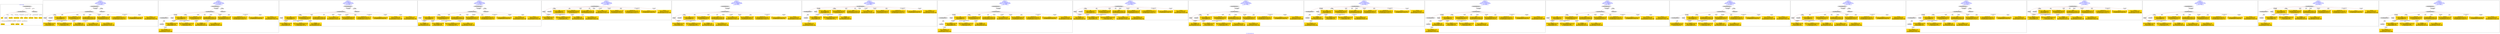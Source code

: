 digraph n0 {
fontcolor="blue"
remincross="true"
label="s27-s-the-huntington.json"
subgraph cluster_0 {
label="1-correct model"
n2[style="filled",color="white",fillcolor="lightgray",label="CulturalHeritageObject1"];
n3[shape="plaintext",style="filled",fillcolor="gold",label="date"];
n4[style="filled",color="white",fillcolor="lightgray",label="Person1"];
n5[shape="plaintext",style="filled",fillcolor="gold",label="description"];
n6[shape="plaintext",style="filled",fillcolor="gold",label="dimensions_inch"];
n7[shape="plaintext",style="filled",fillcolor="gold",label="medium"];
n8[shape="plaintext",style="filled",fillcolor="gold",label="credit_line"];
n9[shape="plaintext",style="filled",fillcolor="gold",label="Artwork_Title"];
n10[shape="plaintext",style="filled",fillcolor="gold",label="object_no"];
n11[shape="plaintext",style="filled",fillcolor="gold",label="nationality"];
n12[shape="plaintext",style="filled",fillcolor="gold",label="birth_date"];
n13[shape="plaintext",style="filled",fillcolor="gold",label="death_date"];
n14[shape="plaintext",style="filled",fillcolor="gold",label="name"];
n15[style="filled",color="white",fillcolor="lightgray",label="EuropeanaAggregation1"];
n16[style="filled",color="white",fillcolor="lightgray",label="WebResource1"];
n17[shape="plaintext",style="filled",fillcolor="gold",label="image_url"];
}
subgraph cluster_1 {
label="candidate 0\nlink coherence:1.0\nnode coherence:1.0\nconfidence:0.5061374042235062\nmapping score:0.6131569125189464\ncost:15.9998\n-precision:0.88-recall:0.93"
n19[style="filled",color="white",fillcolor="lightgray",label="CulturalHeritageObject1"];
n20[style="filled",color="white",fillcolor="lightgray",label="Person1"];
n21[style="filled",color="white",fillcolor="lightgray",label="Document1"];
n22[style="filled",color="white",fillcolor="lightgray",label="EuropeanaAggregation1"];
n23[style="filled",color="white",fillcolor="lightgray",label="WebResource1"];
n24[shape="plaintext",style="filled",fillcolor="gold",label="death_date\n[CulturalHeritageObject,created,0.398]\n[Person,dateOfDeath,0.388]\n[Person,dateOfBirth,0.144]\n[CulturalHeritageObject,title,0.07]"];
n25[shape="plaintext",style="filled",fillcolor="gold",label="date\n[CulturalHeritageObject,created,0.511]\n[Person,dateOfDeath,0.2]\n[Person,dateOfBirth,0.164]\n[CulturalHeritageObject,title,0.124]"];
n26[shape="plaintext",style="filled",fillcolor="gold",label="Artwork_Title\n[CulturalHeritageObject,description,0.383]\n[CulturalHeritageObject,title,0.351]\n[Person,biographicalInformation,0.166]\n[Document,classLink,0.101]"];
n27[shape="plaintext",style="filled",fillcolor="gold",label="medium\n[CulturalHeritageObject,medium,0.742]\n[CulturalHeritageObject,description,0.149]\n[CulturalHeritageObject,provenance,0.06]\n[Person,biographicalInformation,0.049]"];
n28[shape="plaintext",style="filled",fillcolor="gold",label="description\n[CulturalHeritageObject,description,0.788]\n[Person,biographicalInformation,0.151]\n[CulturalHeritageObject,title,0.047]\n[CulturalHeritageObject,provenance,0.014]"];
n29[shape="plaintext",style="filled",fillcolor="gold",label="dimensions_inch\n[CulturalHeritageObject,extent,0.537]\n[CulturalHeritageObject,accessionNumber,0.225]\n[CulturalHeritageObject,medium,0.125]\n[CulturalHeritageObject,description,0.114]"];
n30[shape="plaintext",style="filled",fillcolor="gold",label="credit_line\n[WebResource,classLink,0.304]\n[Document,classLink,0.265]\n[CulturalHeritageObject,provenance,0.262]\n[CulturalHeritageObject,description,0.169]"];
n31[shape="plaintext",style="filled",fillcolor="gold",label="object_no\n[CulturalHeritageObject,accessionNumber,0.556]\n[CulturalHeritageObject,extent,0.443]\n[CulturalHeritageObject,description,0.002]"];
n32[shape="plaintext",style="filled",fillcolor="gold",label="nationality\n[Person,countryAssociatedWithThePerson,0.722]\n[CulturalHeritageObject,provenance,0.113]\n[Concept,prefLabel,0.099]\n[CulturalHeritageObject,title,0.066]"];
n33[shape="plaintext",style="filled",fillcolor="gold",label="birth_date\n[Person,dateOfDeath,0.362]\n[Person,dateOfBirth,0.357]\n[CulturalHeritageObject,created,0.227]\n[Person,biographicalInformation,0.053]"];
n34[shape="plaintext",style="filled",fillcolor="gold",label="image_url\n[WebResource,classLink,0.465]\n[Document,classLink,0.42]\n[CulturalHeritageObject,medium,0.066]\n[CulturalHeritageObject,description,0.049]"];
n35[shape="plaintext",style="filled",fillcolor="gold",label="name\n[Person,nameOfThePerson,0.391]\n[Document,classLink,0.289]\n[CulturalHeritageObject,description,0.169]\n[CulturalHeritageObject,provenance,0.152]"];
}
subgraph cluster_2 {
label="candidate 1\nlink coherence:1.0\nnode coherence:1.0\nconfidence:0.5061374042235062\nmapping score:0.6131569125189464\ncost:16.99979\n-precision:0.82-recall:0.93"
n37[style="filled",color="white",fillcolor="lightgray",label="CulturalHeritageObject1"];
n38[style="filled",color="white",fillcolor="lightgray",label="CulturalHeritageObject2"];
n39[style="filled",color="white",fillcolor="lightgray",label="Person1"];
n40[style="filled",color="white",fillcolor="lightgray",label="Document2"];
n41[style="filled",color="white",fillcolor="lightgray",label="EuropeanaAggregation1"];
n42[style="filled",color="white",fillcolor="lightgray",label="WebResource1"];
n43[shape="plaintext",style="filled",fillcolor="gold",label="death_date\n[CulturalHeritageObject,created,0.398]\n[Person,dateOfDeath,0.388]\n[Person,dateOfBirth,0.144]\n[CulturalHeritageObject,title,0.07]"];
n44[shape="plaintext",style="filled",fillcolor="gold",label="date\n[CulturalHeritageObject,created,0.511]\n[Person,dateOfDeath,0.2]\n[Person,dateOfBirth,0.164]\n[CulturalHeritageObject,title,0.124]"];
n45[shape="plaintext",style="filled",fillcolor="gold",label="Artwork_Title\n[CulturalHeritageObject,description,0.383]\n[CulturalHeritageObject,title,0.351]\n[Person,biographicalInformation,0.166]\n[Document,classLink,0.101]"];
n46[shape="plaintext",style="filled",fillcolor="gold",label="medium\n[CulturalHeritageObject,medium,0.742]\n[CulturalHeritageObject,description,0.149]\n[CulturalHeritageObject,provenance,0.06]\n[Person,biographicalInformation,0.049]"];
n47[shape="plaintext",style="filled",fillcolor="gold",label="description\n[CulturalHeritageObject,description,0.788]\n[Person,biographicalInformation,0.151]\n[CulturalHeritageObject,title,0.047]\n[CulturalHeritageObject,provenance,0.014]"];
n48[shape="plaintext",style="filled",fillcolor="gold",label="dimensions_inch\n[CulturalHeritageObject,extent,0.537]\n[CulturalHeritageObject,accessionNumber,0.225]\n[CulturalHeritageObject,medium,0.125]\n[CulturalHeritageObject,description,0.114]"];
n49[shape="plaintext",style="filled",fillcolor="gold",label="object_no\n[CulturalHeritageObject,accessionNumber,0.556]\n[CulturalHeritageObject,extent,0.443]\n[CulturalHeritageObject,description,0.002]"];
n50[shape="plaintext",style="filled",fillcolor="gold",label="credit_line\n[WebResource,classLink,0.304]\n[Document,classLink,0.265]\n[CulturalHeritageObject,provenance,0.262]\n[CulturalHeritageObject,description,0.169]"];
n51[shape="plaintext",style="filled",fillcolor="gold",label="nationality\n[Person,countryAssociatedWithThePerson,0.722]\n[CulturalHeritageObject,provenance,0.113]\n[Concept,prefLabel,0.099]\n[CulturalHeritageObject,title,0.066]"];
n52[shape="plaintext",style="filled",fillcolor="gold",label="birth_date\n[Person,dateOfDeath,0.362]\n[Person,dateOfBirth,0.357]\n[CulturalHeritageObject,created,0.227]\n[Person,biographicalInformation,0.053]"];
n53[shape="plaintext",style="filled",fillcolor="gold",label="image_url\n[WebResource,classLink,0.465]\n[Document,classLink,0.42]\n[CulturalHeritageObject,medium,0.066]\n[CulturalHeritageObject,description,0.049]"];
n54[shape="plaintext",style="filled",fillcolor="gold",label="name\n[Person,nameOfThePerson,0.391]\n[Document,classLink,0.289]\n[CulturalHeritageObject,description,0.169]\n[CulturalHeritageObject,provenance,0.152]"];
}
subgraph cluster_3 {
label="candidate 10\nlink coherence:1.0\nnode coherence:1.0\nconfidence:0.485990291844485\nmapping score:0.620330097281495\ncost:14.9998\n-precision:0.93-recall:0.93"
n56[style="filled",color="white",fillcolor="lightgray",label="CulturalHeritageObject1"];
n57[style="filled",color="white",fillcolor="lightgray",label="Person1"];
n58[style="filled",color="white",fillcolor="lightgray",label="EuropeanaAggregation1"];
n59[style="filled",color="white",fillcolor="lightgray",label="WebResource1"];
n60[shape="plaintext",style="filled",fillcolor="gold",label="death_date\n[CulturalHeritageObject,created,0.398]\n[Person,dateOfDeath,0.388]\n[Person,dateOfBirth,0.144]\n[CulturalHeritageObject,title,0.07]"];
n61[shape="plaintext",style="filled",fillcolor="gold",label="date\n[CulturalHeritageObject,created,0.511]\n[Person,dateOfDeath,0.2]\n[Person,dateOfBirth,0.164]\n[CulturalHeritageObject,title,0.124]"];
n62[shape="plaintext",style="filled",fillcolor="gold",label="Artwork_Title\n[CulturalHeritageObject,description,0.383]\n[CulturalHeritageObject,title,0.351]\n[Person,biographicalInformation,0.166]\n[Document,classLink,0.101]"];
n63[shape="plaintext",style="filled",fillcolor="gold",label="medium\n[CulturalHeritageObject,medium,0.742]\n[CulturalHeritageObject,description,0.149]\n[CulturalHeritageObject,provenance,0.06]\n[Person,biographicalInformation,0.049]"];
n64[shape="plaintext",style="filled",fillcolor="gold",label="name\n[Person,nameOfThePerson,0.391]\n[Document,classLink,0.289]\n[CulturalHeritageObject,description,0.169]\n[CulturalHeritageObject,provenance,0.152]"];
n65[shape="plaintext",style="filled",fillcolor="gold",label="description\n[CulturalHeritageObject,description,0.788]\n[Person,biographicalInformation,0.151]\n[CulturalHeritageObject,title,0.047]\n[CulturalHeritageObject,provenance,0.014]"];
n66[shape="plaintext",style="filled",fillcolor="gold",label="dimensions_inch\n[CulturalHeritageObject,extent,0.537]\n[CulturalHeritageObject,accessionNumber,0.225]\n[CulturalHeritageObject,medium,0.125]\n[CulturalHeritageObject,description,0.114]"];
n67[shape="plaintext",style="filled",fillcolor="gold",label="object_no\n[CulturalHeritageObject,accessionNumber,0.556]\n[CulturalHeritageObject,extent,0.443]\n[CulturalHeritageObject,description,0.002]"];
n68[shape="plaintext",style="filled",fillcolor="gold",label="credit_line\n[WebResource,classLink,0.304]\n[Document,classLink,0.265]\n[CulturalHeritageObject,provenance,0.262]\n[CulturalHeritageObject,description,0.169]"];
n69[shape="plaintext",style="filled",fillcolor="gold",label="nationality\n[Person,countryAssociatedWithThePerson,0.722]\n[CulturalHeritageObject,provenance,0.113]\n[Concept,prefLabel,0.099]\n[CulturalHeritageObject,title,0.066]"];
n70[shape="plaintext",style="filled",fillcolor="gold",label="birth_date\n[Person,dateOfDeath,0.362]\n[Person,dateOfBirth,0.357]\n[CulturalHeritageObject,created,0.227]\n[Person,biographicalInformation,0.053]"];
n71[shape="plaintext",style="filled",fillcolor="gold",label="image_url\n[WebResource,classLink,0.465]\n[Document,classLink,0.42]\n[CulturalHeritageObject,medium,0.066]\n[CulturalHeritageObject,description,0.049]"];
}
subgraph cluster_4 {
label="candidate 11\nlink coherence:1.0\nnode coherence:1.0\nconfidence:0.4859563025466988\nmapping score:0.6203187675155662\ncost:14.9998\n-precision:0.87-recall:0.87"
n73[style="filled",color="white",fillcolor="lightgray",label="CulturalHeritageObject1"];
n74[style="filled",color="white",fillcolor="lightgray",label="Person1"];
n75[style="filled",color="white",fillcolor="lightgray",label="EuropeanaAggregation1"];
n76[style="filled",color="white",fillcolor="lightgray",label="WebResource1"];
n77[shape="plaintext",style="filled",fillcolor="gold",label="date\n[CulturalHeritageObject,created,0.511]\n[Person,dateOfDeath,0.2]\n[Person,dateOfBirth,0.164]\n[CulturalHeritageObject,title,0.124]"];
n78[shape="plaintext",style="filled",fillcolor="gold",label="birth_date\n[Person,dateOfDeath,0.362]\n[Person,dateOfBirth,0.357]\n[CulturalHeritageObject,created,0.227]\n[Person,biographicalInformation,0.053]"];
n79[shape="plaintext",style="filled",fillcolor="gold",label="Artwork_Title\n[CulturalHeritageObject,description,0.383]\n[CulturalHeritageObject,title,0.351]\n[Person,biographicalInformation,0.166]\n[Document,classLink,0.101]"];
n80[shape="plaintext",style="filled",fillcolor="gold",label="medium\n[CulturalHeritageObject,medium,0.742]\n[CulturalHeritageObject,description,0.149]\n[CulturalHeritageObject,provenance,0.06]\n[Person,biographicalInformation,0.049]"];
n81[shape="plaintext",style="filled",fillcolor="gold",label="description\n[CulturalHeritageObject,description,0.788]\n[Person,biographicalInformation,0.151]\n[CulturalHeritageObject,title,0.047]\n[CulturalHeritageObject,provenance,0.014]"];
n82[shape="plaintext",style="filled",fillcolor="gold",label="dimensions_inch\n[CulturalHeritageObject,extent,0.537]\n[CulturalHeritageObject,accessionNumber,0.225]\n[CulturalHeritageObject,medium,0.125]\n[CulturalHeritageObject,description,0.114]"];
n83[shape="plaintext",style="filled",fillcolor="gold",label="object_no\n[CulturalHeritageObject,accessionNumber,0.556]\n[CulturalHeritageObject,extent,0.443]\n[CulturalHeritageObject,description,0.002]"];
n84[shape="plaintext",style="filled",fillcolor="gold",label="credit_line\n[WebResource,classLink,0.304]\n[Document,classLink,0.265]\n[CulturalHeritageObject,provenance,0.262]\n[CulturalHeritageObject,description,0.169]"];
n85[shape="plaintext",style="filled",fillcolor="gold",label="death_date\n[CulturalHeritageObject,created,0.398]\n[Person,dateOfDeath,0.388]\n[Person,dateOfBirth,0.144]\n[CulturalHeritageObject,title,0.07]"];
n86[shape="plaintext",style="filled",fillcolor="gold",label="nationality\n[Person,countryAssociatedWithThePerson,0.722]\n[CulturalHeritageObject,provenance,0.113]\n[Concept,prefLabel,0.099]\n[CulturalHeritageObject,title,0.066]"];
n87[shape="plaintext",style="filled",fillcolor="gold",label="image_url\n[WebResource,classLink,0.465]\n[Document,classLink,0.42]\n[CulturalHeritageObject,medium,0.066]\n[CulturalHeritageObject,description,0.049]"];
n88[shape="plaintext",style="filled",fillcolor="gold",label="name\n[Person,nameOfThePerson,0.391]\n[Document,classLink,0.289]\n[CulturalHeritageObject,description,0.169]\n[CulturalHeritageObject,provenance,0.152]"];
}
subgraph cluster_5 {
label="candidate 12\nlink coherence:1.0\nnode coherence:1.0\nconfidence:0.48226090288629825\nmapping score:0.6190869676287661\ncost:13.99992\n-precision:0.79-recall:0.73"
n90[style="filled",color="white",fillcolor="lightgray",label="CulturalHeritageObject1"];
n91[style="filled",color="white",fillcolor="lightgray",label="Person1"];
n92[style="filled",color="white",fillcolor="lightgray",label="Document1"];
n93[shape="plaintext",style="filled",fillcolor="gold",label="death_date\n[CulturalHeritageObject,created,0.398]\n[Person,dateOfDeath,0.388]\n[Person,dateOfBirth,0.144]\n[CulturalHeritageObject,title,0.07]"];
n94[shape="plaintext",style="filled",fillcolor="gold",label="date\n[CulturalHeritageObject,created,0.511]\n[Person,dateOfDeath,0.2]\n[Person,dateOfBirth,0.164]\n[CulturalHeritageObject,title,0.124]"];
n95[shape="plaintext",style="filled",fillcolor="gold",label="Artwork_Title\n[CulturalHeritageObject,description,0.383]\n[CulturalHeritageObject,title,0.351]\n[Person,biographicalInformation,0.166]\n[Document,classLink,0.101]"];
n96[shape="plaintext",style="filled",fillcolor="gold",label="medium\n[CulturalHeritageObject,medium,0.742]\n[CulturalHeritageObject,description,0.149]\n[CulturalHeritageObject,provenance,0.06]\n[Person,biographicalInformation,0.049]"];
n97[shape="plaintext",style="filled",fillcolor="gold",label="name\n[Person,nameOfThePerson,0.391]\n[Document,classLink,0.289]\n[CulturalHeritageObject,description,0.169]\n[CulturalHeritageObject,provenance,0.152]"];
n98[shape="plaintext",style="filled",fillcolor="gold",label="image_url\n[WebResource,classLink,0.465]\n[Document,classLink,0.42]\n[CulturalHeritageObject,medium,0.066]\n[CulturalHeritageObject,description,0.049]"];
n99[shape="plaintext",style="filled",fillcolor="gold",label="description\n[CulturalHeritageObject,description,0.788]\n[Person,biographicalInformation,0.151]\n[CulturalHeritageObject,title,0.047]\n[CulturalHeritageObject,provenance,0.014]"];
n100[shape="plaintext",style="filled",fillcolor="gold",label="dimensions_inch\n[CulturalHeritageObject,extent,0.537]\n[CulturalHeritageObject,accessionNumber,0.225]\n[CulturalHeritageObject,medium,0.125]\n[CulturalHeritageObject,description,0.114]"];
n101[shape="plaintext",style="filled",fillcolor="gold",label="object_no\n[CulturalHeritageObject,accessionNumber,0.556]\n[CulturalHeritageObject,extent,0.443]\n[CulturalHeritageObject,description,0.002]"];
n102[shape="plaintext",style="filled",fillcolor="gold",label="credit_line\n[WebResource,classLink,0.304]\n[Document,classLink,0.265]\n[CulturalHeritageObject,provenance,0.262]\n[CulturalHeritageObject,description,0.169]"];
n103[shape="plaintext",style="filled",fillcolor="gold",label="nationality\n[Person,countryAssociatedWithThePerson,0.722]\n[CulturalHeritageObject,provenance,0.113]\n[Concept,prefLabel,0.099]\n[CulturalHeritageObject,title,0.066]"];
n104[shape="plaintext",style="filled",fillcolor="gold",label="birth_date\n[Person,dateOfDeath,0.362]\n[Person,dateOfBirth,0.357]\n[CulturalHeritageObject,created,0.227]\n[Person,biographicalInformation,0.053]"];
}
subgraph cluster_6 {
label="candidate 13\nlink coherence:1.0\nnode coherence:1.0\nconfidence:0.48226090288629825\nmapping score:0.6190869676287661\ncost:14.99986\n-precision:0.8-recall:0.8"
n106[style="filled",color="white",fillcolor="lightgray",label="CulturalHeritageObject1"];
n107[style="filled",color="white",fillcolor="lightgray",label="Person1"];
n108[style="filled",color="white",fillcolor="lightgray",label="Document1"];
n109[style="filled",color="white",fillcolor="lightgray",label="EuropeanaAggregation1"];
n110[shape="plaintext",style="filled",fillcolor="gold",label="death_date\n[CulturalHeritageObject,created,0.398]\n[Person,dateOfDeath,0.388]\n[Person,dateOfBirth,0.144]\n[CulturalHeritageObject,title,0.07]"];
n111[shape="plaintext",style="filled",fillcolor="gold",label="date\n[CulturalHeritageObject,created,0.511]\n[Person,dateOfDeath,0.2]\n[Person,dateOfBirth,0.164]\n[CulturalHeritageObject,title,0.124]"];
n112[shape="plaintext",style="filled",fillcolor="gold",label="Artwork_Title\n[CulturalHeritageObject,description,0.383]\n[CulturalHeritageObject,title,0.351]\n[Person,biographicalInformation,0.166]\n[Document,classLink,0.101]"];
n113[shape="plaintext",style="filled",fillcolor="gold",label="medium\n[CulturalHeritageObject,medium,0.742]\n[CulturalHeritageObject,description,0.149]\n[CulturalHeritageObject,provenance,0.06]\n[Person,biographicalInformation,0.049]"];
n114[shape="plaintext",style="filled",fillcolor="gold",label="name\n[Person,nameOfThePerson,0.391]\n[Document,classLink,0.289]\n[CulturalHeritageObject,description,0.169]\n[CulturalHeritageObject,provenance,0.152]"];
n115[shape="plaintext",style="filled",fillcolor="gold",label="image_url\n[WebResource,classLink,0.465]\n[Document,classLink,0.42]\n[CulturalHeritageObject,medium,0.066]\n[CulturalHeritageObject,description,0.049]"];
n116[shape="plaintext",style="filled",fillcolor="gold",label="description\n[CulturalHeritageObject,description,0.788]\n[Person,biographicalInformation,0.151]\n[CulturalHeritageObject,title,0.047]\n[CulturalHeritageObject,provenance,0.014]"];
n117[shape="plaintext",style="filled",fillcolor="gold",label="dimensions_inch\n[CulturalHeritageObject,extent,0.537]\n[CulturalHeritageObject,accessionNumber,0.225]\n[CulturalHeritageObject,medium,0.125]\n[CulturalHeritageObject,description,0.114]"];
n118[shape="plaintext",style="filled",fillcolor="gold",label="object_no\n[CulturalHeritageObject,accessionNumber,0.556]\n[CulturalHeritageObject,extent,0.443]\n[CulturalHeritageObject,description,0.002]"];
n119[shape="plaintext",style="filled",fillcolor="gold",label="credit_line\n[WebResource,classLink,0.304]\n[Document,classLink,0.265]\n[CulturalHeritageObject,provenance,0.262]\n[CulturalHeritageObject,description,0.169]"];
n120[shape="plaintext",style="filled",fillcolor="gold",label="nationality\n[Person,countryAssociatedWithThePerson,0.722]\n[CulturalHeritageObject,provenance,0.113]\n[Concept,prefLabel,0.099]\n[CulturalHeritageObject,title,0.066]"];
n121[shape="plaintext",style="filled",fillcolor="gold",label="birth_date\n[Person,dateOfDeath,0.362]\n[Person,dateOfBirth,0.357]\n[CulturalHeritageObject,created,0.227]\n[Person,biographicalInformation,0.053]"];
}
subgraph cluster_7 {
label="candidate 14\nlink coherence:1.0\nnode coherence:1.0\nconfidence:0.48226090288629825\nmapping score:0.6190869676287661\ncost:14.99991\n-precision:0.73-recall:0.73"
n123[style="filled",color="white",fillcolor="lightgray",label="CulturalHeritageObject1"];
n124[style="filled",color="white",fillcolor="lightgray",label="CulturalHeritageObject2"];
n125[style="filled",color="white",fillcolor="lightgray",label="Person1"];
n126[style="filled",color="white",fillcolor="lightgray",label="Document2"];
n127[shape="plaintext",style="filled",fillcolor="gold",label="death_date\n[CulturalHeritageObject,created,0.398]\n[Person,dateOfDeath,0.388]\n[Person,dateOfBirth,0.144]\n[CulturalHeritageObject,title,0.07]"];
n128[shape="plaintext",style="filled",fillcolor="gold",label="date\n[CulturalHeritageObject,created,0.511]\n[Person,dateOfDeath,0.2]\n[Person,dateOfBirth,0.164]\n[CulturalHeritageObject,title,0.124]"];
n129[shape="plaintext",style="filled",fillcolor="gold",label="Artwork_Title\n[CulturalHeritageObject,description,0.383]\n[CulturalHeritageObject,title,0.351]\n[Person,biographicalInformation,0.166]\n[Document,classLink,0.101]"];
n130[shape="plaintext",style="filled",fillcolor="gold",label="medium\n[CulturalHeritageObject,medium,0.742]\n[CulturalHeritageObject,description,0.149]\n[CulturalHeritageObject,provenance,0.06]\n[Person,biographicalInformation,0.049]"];
n131[shape="plaintext",style="filled",fillcolor="gold",label="name\n[Person,nameOfThePerson,0.391]\n[Document,classLink,0.289]\n[CulturalHeritageObject,description,0.169]\n[CulturalHeritageObject,provenance,0.152]"];
n132[shape="plaintext",style="filled",fillcolor="gold",label="description\n[CulturalHeritageObject,description,0.788]\n[Person,biographicalInformation,0.151]\n[CulturalHeritageObject,title,0.047]\n[CulturalHeritageObject,provenance,0.014]"];
n133[shape="plaintext",style="filled",fillcolor="gold",label="dimensions_inch\n[CulturalHeritageObject,extent,0.537]\n[CulturalHeritageObject,accessionNumber,0.225]\n[CulturalHeritageObject,medium,0.125]\n[CulturalHeritageObject,description,0.114]"];
n134[shape="plaintext",style="filled",fillcolor="gold",label="object_no\n[CulturalHeritageObject,accessionNumber,0.556]\n[CulturalHeritageObject,extent,0.443]\n[CulturalHeritageObject,description,0.002]"];
n135[shape="plaintext",style="filled",fillcolor="gold",label="image_url\n[WebResource,classLink,0.465]\n[Document,classLink,0.42]\n[CulturalHeritageObject,medium,0.066]\n[CulturalHeritageObject,description,0.049]"];
n136[shape="plaintext",style="filled",fillcolor="gold",label="credit_line\n[WebResource,classLink,0.304]\n[Document,classLink,0.265]\n[CulturalHeritageObject,provenance,0.262]\n[CulturalHeritageObject,description,0.169]"];
n137[shape="plaintext",style="filled",fillcolor="gold",label="nationality\n[Person,countryAssociatedWithThePerson,0.722]\n[CulturalHeritageObject,provenance,0.113]\n[Concept,prefLabel,0.099]\n[CulturalHeritageObject,title,0.066]"];
n138[shape="plaintext",style="filled",fillcolor="gold",label="birth_date\n[Person,dateOfDeath,0.362]\n[Person,dateOfBirth,0.357]\n[CulturalHeritageObject,created,0.227]\n[Person,biographicalInformation,0.053]"];
}
subgraph cluster_8 {
label="candidate 15\nlink coherence:1.0\nnode coherence:1.0\nconfidence:0.48226090288629825\nmapping score:0.6190869676287661\ncost:15.99985\n-precision:0.75-recall:0.8"
n140[style="filled",color="white",fillcolor="lightgray",label="CulturalHeritageObject1"];
n141[style="filled",color="white",fillcolor="lightgray",label="CulturalHeritageObject2"];
n142[style="filled",color="white",fillcolor="lightgray",label="Person1"];
n143[style="filled",color="white",fillcolor="lightgray",label="Document2"];
n144[style="filled",color="white",fillcolor="lightgray",label="EuropeanaAggregation1"];
n145[shape="plaintext",style="filled",fillcolor="gold",label="death_date\n[CulturalHeritageObject,created,0.398]\n[Person,dateOfDeath,0.388]\n[Person,dateOfBirth,0.144]\n[CulturalHeritageObject,title,0.07]"];
n146[shape="plaintext",style="filled",fillcolor="gold",label="date\n[CulturalHeritageObject,created,0.511]\n[Person,dateOfDeath,0.2]\n[Person,dateOfBirth,0.164]\n[CulturalHeritageObject,title,0.124]"];
n147[shape="plaintext",style="filled",fillcolor="gold",label="Artwork_Title\n[CulturalHeritageObject,description,0.383]\n[CulturalHeritageObject,title,0.351]\n[Person,biographicalInformation,0.166]\n[Document,classLink,0.101]"];
n148[shape="plaintext",style="filled",fillcolor="gold",label="medium\n[CulturalHeritageObject,medium,0.742]\n[CulturalHeritageObject,description,0.149]\n[CulturalHeritageObject,provenance,0.06]\n[Person,biographicalInformation,0.049]"];
n149[shape="plaintext",style="filled",fillcolor="gold",label="name\n[Person,nameOfThePerson,0.391]\n[Document,classLink,0.289]\n[CulturalHeritageObject,description,0.169]\n[CulturalHeritageObject,provenance,0.152]"];
n150[shape="plaintext",style="filled",fillcolor="gold",label="description\n[CulturalHeritageObject,description,0.788]\n[Person,biographicalInformation,0.151]\n[CulturalHeritageObject,title,0.047]\n[CulturalHeritageObject,provenance,0.014]"];
n151[shape="plaintext",style="filled",fillcolor="gold",label="dimensions_inch\n[CulturalHeritageObject,extent,0.537]\n[CulturalHeritageObject,accessionNumber,0.225]\n[CulturalHeritageObject,medium,0.125]\n[CulturalHeritageObject,description,0.114]"];
n152[shape="plaintext",style="filled",fillcolor="gold",label="object_no\n[CulturalHeritageObject,accessionNumber,0.556]\n[CulturalHeritageObject,extent,0.443]\n[CulturalHeritageObject,description,0.002]"];
n153[shape="plaintext",style="filled",fillcolor="gold",label="image_url\n[WebResource,classLink,0.465]\n[Document,classLink,0.42]\n[CulturalHeritageObject,medium,0.066]\n[CulturalHeritageObject,description,0.049]"];
n154[shape="plaintext",style="filled",fillcolor="gold",label="credit_line\n[WebResource,classLink,0.304]\n[Document,classLink,0.265]\n[CulturalHeritageObject,provenance,0.262]\n[CulturalHeritageObject,description,0.169]"];
n155[shape="plaintext",style="filled",fillcolor="gold",label="nationality\n[Person,countryAssociatedWithThePerson,0.722]\n[CulturalHeritageObject,provenance,0.113]\n[Concept,prefLabel,0.099]\n[CulturalHeritageObject,title,0.066]"];
n156[shape="plaintext",style="filled",fillcolor="gold",label="birth_date\n[Person,dateOfDeath,0.362]\n[Person,dateOfBirth,0.357]\n[CulturalHeritageObject,created,0.227]\n[Person,biographicalInformation,0.053]"];
}
subgraph cluster_9 {
label="candidate 16\nlink coherence:1.0\nnode coherence:1.0\nconfidence:0.482226913588512\nmapping score:0.6190756378628374\ncost:13.99992\n-precision:0.71-recall:0.67"
n158[style="filled",color="white",fillcolor="lightgray",label="CulturalHeritageObject1"];
n159[style="filled",color="white",fillcolor="lightgray",label="Person1"];
n160[style="filled",color="white",fillcolor="lightgray",label="Document1"];
n161[shape="plaintext",style="filled",fillcolor="gold",label="date\n[CulturalHeritageObject,created,0.511]\n[Person,dateOfDeath,0.2]\n[Person,dateOfBirth,0.164]\n[CulturalHeritageObject,title,0.124]"];
n162[shape="plaintext",style="filled",fillcolor="gold",label="birth_date\n[Person,dateOfDeath,0.362]\n[Person,dateOfBirth,0.357]\n[CulturalHeritageObject,created,0.227]\n[Person,biographicalInformation,0.053]"];
n163[shape="plaintext",style="filled",fillcolor="gold",label="Artwork_Title\n[CulturalHeritageObject,description,0.383]\n[CulturalHeritageObject,title,0.351]\n[Person,biographicalInformation,0.166]\n[Document,classLink,0.101]"];
n164[shape="plaintext",style="filled",fillcolor="gold",label="medium\n[CulturalHeritageObject,medium,0.742]\n[CulturalHeritageObject,description,0.149]\n[CulturalHeritageObject,provenance,0.06]\n[Person,biographicalInformation,0.049]"];
n165[shape="plaintext",style="filled",fillcolor="gold",label="image_url\n[WebResource,classLink,0.465]\n[Document,classLink,0.42]\n[CulturalHeritageObject,medium,0.066]\n[CulturalHeritageObject,description,0.049]"];
n166[shape="plaintext",style="filled",fillcolor="gold",label="description\n[CulturalHeritageObject,description,0.788]\n[Person,biographicalInformation,0.151]\n[CulturalHeritageObject,title,0.047]\n[CulturalHeritageObject,provenance,0.014]"];
n167[shape="plaintext",style="filled",fillcolor="gold",label="dimensions_inch\n[CulturalHeritageObject,extent,0.537]\n[CulturalHeritageObject,accessionNumber,0.225]\n[CulturalHeritageObject,medium,0.125]\n[CulturalHeritageObject,description,0.114]"];
n168[shape="plaintext",style="filled",fillcolor="gold",label="object_no\n[CulturalHeritageObject,accessionNumber,0.556]\n[CulturalHeritageObject,extent,0.443]\n[CulturalHeritageObject,description,0.002]"];
n169[shape="plaintext",style="filled",fillcolor="gold",label="credit_line\n[WebResource,classLink,0.304]\n[Document,classLink,0.265]\n[CulturalHeritageObject,provenance,0.262]\n[CulturalHeritageObject,description,0.169]"];
n170[shape="plaintext",style="filled",fillcolor="gold",label="death_date\n[CulturalHeritageObject,created,0.398]\n[Person,dateOfDeath,0.388]\n[Person,dateOfBirth,0.144]\n[CulturalHeritageObject,title,0.07]"];
n171[shape="plaintext",style="filled",fillcolor="gold",label="nationality\n[Person,countryAssociatedWithThePerson,0.722]\n[CulturalHeritageObject,provenance,0.113]\n[Concept,prefLabel,0.099]\n[CulturalHeritageObject,title,0.066]"];
n172[shape="plaintext",style="filled",fillcolor="gold",label="name\n[Person,nameOfThePerson,0.391]\n[Document,classLink,0.289]\n[CulturalHeritageObject,description,0.169]\n[CulturalHeritageObject,provenance,0.152]"];
}
subgraph cluster_10 {
label="candidate 17\nlink coherence:1.0\nnode coherence:1.0\nconfidence:0.482226913588512\nmapping score:0.6190756378628374\ncost:14.99986\n-precision:0.73-recall:0.73"
n174[style="filled",color="white",fillcolor="lightgray",label="CulturalHeritageObject1"];
n175[style="filled",color="white",fillcolor="lightgray",label="Person1"];
n176[style="filled",color="white",fillcolor="lightgray",label="Document1"];
n177[style="filled",color="white",fillcolor="lightgray",label="EuropeanaAggregation1"];
n178[shape="plaintext",style="filled",fillcolor="gold",label="date\n[CulturalHeritageObject,created,0.511]\n[Person,dateOfDeath,0.2]\n[Person,dateOfBirth,0.164]\n[CulturalHeritageObject,title,0.124]"];
n179[shape="plaintext",style="filled",fillcolor="gold",label="birth_date\n[Person,dateOfDeath,0.362]\n[Person,dateOfBirth,0.357]\n[CulturalHeritageObject,created,0.227]\n[Person,biographicalInformation,0.053]"];
n180[shape="plaintext",style="filled",fillcolor="gold",label="Artwork_Title\n[CulturalHeritageObject,description,0.383]\n[CulturalHeritageObject,title,0.351]\n[Person,biographicalInformation,0.166]\n[Document,classLink,0.101]"];
n181[shape="plaintext",style="filled",fillcolor="gold",label="medium\n[CulturalHeritageObject,medium,0.742]\n[CulturalHeritageObject,description,0.149]\n[CulturalHeritageObject,provenance,0.06]\n[Person,biographicalInformation,0.049]"];
n182[shape="plaintext",style="filled",fillcolor="gold",label="image_url\n[WebResource,classLink,0.465]\n[Document,classLink,0.42]\n[CulturalHeritageObject,medium,0.066]\n[CulturalHeritageObject,description,0.049]"];
n183[shape="plaintext",style="filled",fillcolor="gold",label="description\n[CulturalHeritageObject,description,0.788]\n[Person,biographicalInformation,0.151]\n[CulturalHeritageObject,title,0.047]\n[CulturalHeritageObject,provenance,0.014]"];
n184[shape="plaintext",style="filled",fillcolor="gold",label="dimensions_inch\n[CulturalHeritageObject,extent,0.537]\n[CulturalHeritageObject,accessionNumber,0.225]\n[CulturalHeritageObject,medium,0.125]\n[CulturalHeritageObject,description,0.114]"];
n185[shape="plaintext",style="filled",fillcolor="gold",label="object_no\n[CulturalHeritageObject,accessionNumber,0.556]\n[CulturalHeritageObject,extent,0.443]\n[CulturalHeritageObject,description,0.002]"];
n186[shape="plaintext",style="filled",fillcolor="gold",label="credit_line\n[WebResource,classLink,0.304]\n[Document,classLink,0.265]\n[CulturalHeritageObject,provenance,0.262]\n[CulturalHeritageObject,description,0.169]"];
n187[shape="plaintext",style="filled",fillcolor="gold",label="death_date\n[CulturalHeritageObject,created,0.398]\n[Person,dateOfDeath,0.388]\n[Person,dateOfBirth,0.144]\n[CulturalHeritageObject,title,0.07]"];
n188[shape="plaintext",style="filled",fillcolor="gold",label="nationality\n[Person,countryAssociatedWithThePerson,0.722]\n[CulturalHeritageObject,provenance,0.113]\n[Concept,prefLabel,0.099]\n[CulturalHeritageObject,title,0.066]"];
n189[shape="plaintext",style="filled",fillcolor="gold",label="name\n[Person,nameOfThePerson,0.391]\n[Document,classLink,0.289]\n[CulturalHeritageObject,description,0.169]\n[CulturalHeritageObject,provenance,0.152]"];
}
subgraph cluster_11 {
label="candidate 18\nlink coherence:1.0\nnode coherence:1.0\nconfidence:0.482226913588512\nmapping score:0.6190756378628374\ncost:14.99991\n-precision:0.67-recall:0.67"
n191[style="filled",color="white",fillcolor="lightgray",label="CulturalHeritageObject1"];
n192[style="filled",color="white",fillcolor="lightgray",label="CulturalHeritageObject2"];
n193[style="filled",color="white",fillcolor="lightgray",label="Person1"];
n194[style="filled",color="white",fillcolor="lightgray",label="Document2"];
n195[shape="plaintext",style="filled",fillcolor="gold",label="date\n[CulturalHeritageObject,created,0.511]\n[Person,dateOfDeath,0.2]\n[Person,dateOfBirth,0.164]\n[CulturalHeritageObject,title,0.124]"];
n196[shape="plaintext",style="filled",fillcolor="gold",label="birth_date\n[Person,dateOfDeath,0.362]\n[Person,dateOfBirth,0.357]\n[CulturalHeritageObject,created,0.227]\n[Person,biographicalInformation,0.053]"];
n197[shape="plaintext",style="filled",fillcolor="gold",label="Artwork_Title\n[CulturalHeritageObject,description,0.383]\n[CulturalHeritageObject,title,0.351]\n[Person,biographicalInformation,0.166]\n[Document,classLink,0.101]"];
n198[shape="plaintext",style="filled",fillcolor="gold",label="medium\n[CulturalHeritageObject,medium,0.742]\n[CulturalHeritageObject,description,0.149]\n[CulturalHeritageObject,provenance,0.06]\n[Person,biographicalInformation,0.049]"];
n199[shape="plaintext",style="filled",fillcolor="gold",label="description\n[CulturalHeritageObject,description,0.788]\n[Person,biographicalInformation,0.151]\n[CulturalHeritageObject,title,0.047]\n[CulturalHeritageObject,provenance,0.014]"];
n200[shape="plaintext",style="filled",fillcolor="gold",label="dimensions_inch\n[CulturalHeritageObject,extent,0.537]\n[CulturalHeritageObject,accessionNumber,0.225]\n[CulturalHeritageObject,medium,0.125]\n[CulturalHeritageObject,description,0.114]"];
n201[shape="plaintext",style="filled",fillcolor="gold",label="object_no\n[CulturalHeritageObject,accessionNumber,0.556]\n[CulturalHeritageObject,extent,0.443]\n[CulturalHeritageObject,description,0.002]"];
n202[shape="plaintext",style="filled",fillcolor="gold",label="image_url\n[WebResource,classLink,0.465]\n[Document,classLink,0.42]\n[CulturalHeritageObject,medium,0.066]\n[CulturalHeritageObject,description,0.049]"];
n203[shape="plaintext",style="filled",fillcolor="gold",label="credit_line\n[WebResource,classLink,0.304]\n[Document,classLink,0.265]\n[CulturalHeritageObject,provenance,0.262]\n[CulturalHeritageObject,description,0.169]"];
n204[shape="plaintext",style="filled",fillcolor="gold",label="death_date\n[CulturalHeritageObject,created,0.398]\n[Person,dateOfDeath,0.388]\n[Person,dateOfBirth,0.144]\n[CulturalHeritageObject,title,0.07]"];
n205[shape="plaintext",style="filled",fillcolor="gold",label="nationality\n[Person,countryAssociatedWithThePerson,0.722]\n[CulturalHeritageObject,provenance,0.113]\n[Concept,prefLabel,0.099]\n[CulturalHeritageObject,title,0.066]"];
n206[shape="plaintext",style="filled",fillcolor="gold",label="name\n[Person,nameOfThePerson,0.391]\n[Document,classLink,0.289]\n[CulturalHeritageObject,description,0.169]\n[CulturalHeritageObject,provenance,0.152]"];
}
subgraph cluster_12 {
label="candidate 19\nlink coherence:1.0\nnode coherence:1.0\nconfidence:0.482226913588512\nmapping score:0.6190756378628374\ncost:15.99985\n-precision:0.69-recall:0.73"
n208[style="filled",color="white",fillcolor="lightgray",label="CulturalHeritageObject1"];
n209[style="filled",color="white",fillcolor="lightgray",label="CulturalHeritageObject2"];
n210[style="filled",color="white",fillcolor="lightgray",label="Person1"];
n211[style="filled",color="white",fillcolor="lightgray",label="Document2"];
n212[style="filled",color="white",fillcolor="lightgray",label="EuropeanaAggregation1"];
n213[shape="plaintext",style="filled",fillcolor="gold",label="date\n[CulturalHeritageObject,created,0.511]\n[Person,dateOfDeath,0.2]\n[Person,dateOfBirth,0.164]\n[CulturalHeritageObject,title,0.124]"];
n214[shape="plaintext",style="filled",fillcolor="gold",label="birth_date\n[Person,dateOfDeath,0.362]\n[Person,dateOfBirth,0.357]\n[CulturalHeritageObject,created,0.227]\n[Person,biographicalInformation,0.053]"];
n215[shape="plaintext",style="filled",fillcolor="gold",label="Artwork_Title\n[CulturalHeritageObject,description,0.383]\n[CulturalHeritageObject,title,0.351]\n[Person,biographicalInformation,0.166]\n[Document,classLink,0.101]"];
n216[shape="plaintext",style="filled",fillcolor="gold",label="medium\n[CulturalHeritageObject,medium,0.742]\n[CulturalHeritageObject,description,0.149]\n[CulturalHeritageObject,provenance,0.06]\n[Person,biographicalInformation,0.049]"];
n217[shape="plaintext",style="filled",fillcolor="gold",label="description\n[CulturalHeritageObject,description,0.788]\n[Person,biographicalInformation,0.151]\n[CulturalHeritageObject,title,0.047]\n[CulturalHeritageObject,provenance,0.014]"];
n218[shape="plaintext",style="filled",fillcolor="gold",label="dimensions_inch\n[CulturalHeritageObject,extent,0.537]\n[CulturalHeritageObject,accessionNumber,0.225]\n[CulturalHeritageObject,medium,0.125]\n[CulturalHeritageObject,description,0.114]"];
n219[shape="plaintext",style="filled",fillcolor="gold",label="object_no\n[CulturalHeritageObject,accessionNumber,0.556]\n[CulturalHeritageObject,extent,0.443]\n[CulturalHeritageObject,description,0.002]"];
n220[shape="plaintext",style="filled",fillcolor="gold",label="image_url\n[WebResource,classLink,0.465]\n[Document,classLink,0.42]\n[CulturalHeritageObject,medium,0.066]\n[CulturalHeritageObject,description,0.049]"];
n221[shape="plaintext",style="filled",fillcolor="gold",label="credit_line\n[WebResource,classLink,0.304]\n[Document,classLink,0.265]\n[CulturalHeritageObject,provenance,0.262]\n[CulturalHeritageObject,description,0.169]"];
n222[shape="plaintext",style="filled",fillcolor="gold",label="death_date\n[CulturalHeritageObject,created,0.398]\n[Person,dateOfDeath,0.388]\n[Person,dateOfBirth,0.144]\n[CulturalHeritageObject,title,0.07]"];
n223[shape="plaintext",style="filled",fillcolor="gold",label="nationality\n[Person,countryAssociatedWithThePerson,0.722]\n[CulturalHeritageObject,provenance,0.113]\n[Concept,prefLabel,0.099]\n[CulturalHeritageObject,title,0.066]"];
n224[shape="plaintext",style="filled",fillcolor="gold",label="name\n[Person,nameOfThePerson,0.391]\n[Document,classLink,0.289]\n[CulturalHeritageObject,description,0.169]\n[CulturalHeritageObject,provenance,0.152]"];
}
subgraph cluster_13 {
label="candidate 2\nlink coherence:1.0\nnode coherence:1.0\nconfidence:0.505895265132365\nmapping score:0.626965088377455\ncost:14.9998\n-precision:1.0-recall:1.0"
n226[style="filled",color="white",fillcolor="lightgray",label="CulturalHeritageObject1"];
n227[style="filled",color="white",fillcolor="lightgray",label="Person1"];
n228[style="filled",color="white",fillcolor="lightgray",label="EuropeanaAggregation1"];
n229[style="filled",color="white",fillcolor="lightgray",label="WebResource1"];
n230[shape="plaintext",style="filled",fillcolor="gold",label="death_date\n[CulturalHeritageObject,created,0.398]\n[Person,dateOfDeath,0.388]\n[Person,dateOfBirth,0.144]\n[CulturalHeritageObject,title,0.07]"];
n231[shape="plaintext",style="filled",fillcolor="gold",label="date\n[CulturalHeritageObject,created,0.511]\n[Person,dateOfDeath,0.2]\n[Person,dateOfBirth,0.164]\n[CulturalHeritageObject,title,0.124]"];
n232[shape="plaintext",style="filled",fillcolor="gold",label="Artwork_Title\n[CulturalHeritageObject,description,0.383]\n[CulturalHeritageObject,title,0.351]\n[Person,biographicalInformation,0.166]\n[Document,classLink,0.101]"];
n233[shape="plaintext",style="filled",fillcolor="gold",label="medium\n[CulturalHeritageObject,medium,0.742]\n[CulturalHeritageObject,description,0.149]\n[CulturalHeritageObject,provenance,0.06]\n[Person,biographicalInformation,0.049]"];
n234[shape="plaintext",style="filled",fillcolor="gold",label="description\n[CulturalHeritageObject,description,0.788]\n[Person,biographicalInformation,0.151]\n[CulturalHeritageObject,title,0.047]\n[CulturalHeritageObject,provenance,0.014]"];
n235[shape="plaintext",style="filled",fillcolor="gold",label="dimensions_inch\n[CulturalHeritageObject,extent,0.537]\n[CulturalHeritageObject,accessionNumber,0.225]\n[CulturalHeritageObject,medium,0.125]\n[CulturalHeritageObject,description,0.114]"];
n236[shape="plaintext",style="filled",fillcolor="gold",label="object_no\n[CulturalHeritageObject,accessionNumber,0.556]\n[CulturalHeritageObject,extent,0.443]\n[CulturalHeritageObject,description,0.002]"];
n237[shape="plaintext",style="filled",fillcolor="gold",label="credit_line\n[WebResource,classLink,0.304]\n[Document,classLink,0.265]\n[CulturalHeritageObject,provenance,0.262]\n[CulturalHeritageObject,description,0.169]"];
n238[shape="plaintext",style="filled",fillcolor="gold",label="nationality\n[Person,countryAssociatedWithThePerson,0.722]\n[CulturalHeritageObject,provenance,0.113]\n[Concept,prefLabel,0.099]\n[CulturalHeritageObject,title,0.066]"];
n239[shape="plaintext",style="filled",fillcolor="gold",label="birth_date\n[Person,dateOfDeath,0.362]\n[Person,dateOfBirth,0.357]\n[CulturalHeritageObject,created,0.227]\n[Person,biographicalInformation,0.053]"];
n240[shape="plaintext",style="filled",fillcolor="gold",label="image_url\n[WebResource,classLink,0.465]\n[Document,classLink,0.42]\n[CulturalHeritageObject,medium,0.066]\n[CulturalHeritageObject,description,0.049]"];
n241[shape="plaintext",style="filled",fillcolor="gold",label="name\n[Person,nameOfThePerson,0.391]\n[Document,classLink,0.289]\n[CulturalHeritageObject,description,0.169]\n[CulturalHeritageObject,provenance,0.152]"];
}
subgraph cluster_14 {
label="candidate 3\nlink coherence:1.0\nnode coherence:1.0\nconfidence:0.505895265132365\nmapping score:0.6130761994885662\ncost:15.99979\n-precision:0.88-recall:0.93"
n243[style="filled",color="white",fillcolor="lightgray",label="CulturalHeritageObject1"];
n244[style="filled",color="white",fillcolor="lightgray",label="CulturalHeritageObject2"];
n245[style="filled",color="white",fillcolor="lightgray",label="Person1"];
n246[style="filled",color="white",fillcolor="lightgray",label="EuropeanaAggregation1"];
n247[style="filled",color="white",fillcolor="lightgray",label="WebResource1"];
n248[shape="plaintext",style="filled",fillcolor="gold",label="death_date\n[CulturalHeritageObject,created,0.398]\n[Person,dateOfDeath,0.388]\n[Person,dateOfBirth,0.144]\n[CulturalHeritageObject,title,0.07]"];
n249[shape="plaintext",style="filled",fillcolor="gold",label="date\n[CulturalHeritageObject,created,0.511]\n[Person,dateOfDeath,0.2]\n[Person,dateOfBirth,0.164]\n[CulturalHeritageObject,title,0.124]"];
n250[shape="plaintext",style="filled",fillcolor="gold",label="Artwork_Title\n[CulturalHeritageObject,description,0.383]\n[CulturalHeritageObject,title,0.351]\n[Person,biographicalInformation,0.166]\n[Document,classLink,0.101]"];
n251[shape="plaintext",style="filled",fillcolor="gold",label="medium\n[CulturalHeritageObject,medium,0.742]\n[CulturalHeritageObject,description,0.149]\n[CulturalHeritageObject,provenance,0.06]\n[Person,biographicalInformation,0.049]"];
n252[shape="plaintext",style="filled",fillcolor="gold",label="description\n[CulturalHeritageObject,description,0.788]\n[Person,biographicalInformation,0.151]\n[CulturalHeritageObject,title,0.047]\n[CulturalHeritageObject,provenance,0.014]"];
n253[shape="plaintext",style="filled",fillcolor="gold",label="dimensions_inch\n[CulturalHeritageObject,extent,0.537]\n[CulturalHeritageObject,accessionNumber,0.225]\n[CulturalHeritageObject,medium,0.125]\n[CulturalHeritageObject,description,0.114]"];
n254[shape="plaintext",style="filled",fillcolor="gold",label="object_no\n[CulturalHeritageObject,accessionNumber,0.556]\n[CulturalHeritageObject,extent,0.443]\n[CulturalHeritageObject,description,0.002]"];
n255[shape="plaintext",style="filled",fillcolor="gold",label="credit_line\n[WebResource,classLink,0.304]\n[Document,classLink,0.265]\n[CulturalHeritageObject,provenance,0.262]\n[CulturalHeritageObject,description,0.169]"];
n256[shape="plaintext",style="filled",fillcolor="gold",label="nationality\n[Person,countryAssociatedWithThePerson,0.722]\n[CulturalHeritageObject,provenance,0.113]\n[Concept,prefLabel,0.099]\n[CulturalHeritageObject,title,0.066]"];
n257[shape="plaintext",style="filled",fillcolor="gold",label="birth_date\n[Person,dateOfDeath,0.362]\n[Person,dateOfBirth,0.357]\n[CulturalHeritageObject,created,0.227]\n[Person,biographicalInformation,0.053]"];
n258[shape="plaintext",style="filled",fillcolor="gold",label="image_url\n[WebResource,classLink,0.465]\n[Document,classLink,0.42]\n[CulturalHeritageObject,medium,0.066]\n[CulturalHeritageObject,description,0.049]"];
n259[shape="plaintext",style="filled",fillcolor="gold",label="name\n[Person,nameOfThePerson,0.391]\n[Document,classLink,0.289]\n[CulturalHeritageObject,description,0.169]\n[CulturalHeritageObject,provenance,0.152]"];
}
subgraph cluster_15 {
label="candidate 4\nlink coherence:1.0\nnode coherence:1.0\nconfidence:0.5056987589335117\nmapping score:0.6130106974222816\ncost:15.9998\n-precision:0.81-recall:0.87"
n261[style="filled",color="white",fillcolor="lightgray",label="CulturalHeritageObject1"];
n262[style="filled",color="white",fillcolor="lightgray",label="Person1"];
n263[style="filled",color="white",fillcolor="lightgray",label="Document1"];
n264[style="filled",color="white",fillcolor="lightgray",label="EuropeanaAggregation1"];
n265[style="filled",color="white",fillcolor="lightgray",label="WebResource1"];
n266[shape="plaintext",style="filled",fillcolor="gold",label="death_date\n[CulturalHeritageObject,created,0.398]\n[Person,dateOfDeath,0.388]\n[Person,dateOfBirth,0.144]\n[CulturalHeritageObject,title,0.07]"];
n267[shape="plaintext",style="filled",fillcolor="gold",label="date\n[CulturalHeritageObject,created,0.511]\n[Person,dateOfDeath,0.2]\n[Person,dateOfBirth,0.164]\n[CulturalHeritageObject,title,0.124]"];
n268[shape="plaintext",style="filled",fillcolor="gold",label="Artwork_Title\n[CulturalHeritageObject,description,0.383]\n[CulturalHeritageObject,title,0.351]\n[Person,biographicalInformation,0.166]\n[Document,classLink,0.101]"];
n269[shape="plaintext",style="filled",fillcolor="gold",label="medium\n[CulturalHeritageObject,medium,0.742]\n[CulturalHeritageObject,description,0.149]\n[CulturalHeritageObject,provenance,0.06]\n[Person,biographicalInformation,0.049]"];
n270[shape="plaintext",style="filled",fillcolor="gold",label="image_url\n[WebResource,classLink,0.465]\n[Document,classLink,0.42]\n[CulturalHeritageObject,medium,0.066]\n[CulturalHeritageObject,description,0.049]"];
n271[shape="plaintext",style="filled",fillcolor="gold",label="description\n[CulturalHeritageObject,description,0.788]\n[Person,biographicalInformation,0.151]\n[CulturalHeritageObject,title,0.047]\n[CulturalHeritageObject,provenance,0.014]"];
n272[shape="plaintext",style="filled",fillcolor="gold",label="dimensions_inch\n[CulturalHeritageObject,extent,0.537]\n[CulturalHeritageObject,accessionNumber,0.225]\n[CulturalHeritageObject,medium,0.125]\n[CulturalHeritageObject,description,0.114]"];
n273[shape="plaintext",style="filled",fillcolor="gold",label="object_no\n[CulturalHeritageObject,accessionNumber,0.556]\n[CulturalHeritageObject,extent,0.443]\n[CulturalHeritageObject,description,0.002]"];
n274[shape="plaintext",style="filled",fillcolor="gold",label="nationality\n[Person,countryAssociatedWithThePerson,0.722]\n[CulturalHeritageObject,provenance,0.113]\n[Concept,prefLabel,0.099]\n[CulturalHeritageObject,title,0.066]"];
n275[shape="plaintext",style="filled",fillcolor="gold",label="birth_date\n[Person,dateOfDeath,0.362]\n[Person,dateOfBirth,0.357]\n[CulturalHeritageObject,created,0.227]\n[Person,biographicalInformation,0.053]"];
n276[shape="plaintext",style="filled",fillcolor="gold",label="credit_line\n[WebResource,classLink,0.304]\n[Document,classLink,0.265]\n[CulturalHeritageObject,provenance,0.262]\n[CulturalHeritageObject,description,0.169]"];
n277[shape="plaintext",style="filled",fillcolor="gold",label="name\n[Person,nameOfThePerson,0.391]\n[Document,classLink,0.289]\n[CulturalHeritageObject,description,0.169]\n[CulturalHeritageObject,provenance,0.152]"];
}
subgraph cluster_16 {
label="candidate 5\nlink coherence:1.0\nnode coherence:1.0\nconfidence:0.5056987589335117\nmapping score:0.6130106974222816\ncost:16.99979\n-precision:0.76-recall:0.87"
n279[style="filled",color="white",fillcolor="lightgray",label="CulturalHeritageObject1"];
n280[style="filled",color="white",fillcolor="lightgray",label="CulturalHeritageObject2"];
n281[style="filled",color="white",fillcolor="lightgray",label="Person1"];
n282[style="filled",color="white",fillcolor="lightgray",label="Document2"];
n283[style="filled",color="white",fillcolor="lightgray",label="EuropeanaAggregation1"];
n284[style="filled",color="white",fillcolor="lightgray",label="WebResource1"];
n285[shape="plaintext",style="filled",fillcolor="gold",label="death_date\n[CulturalHeritageObject,created,0.398]\n[Person,dateOfDeath,0.388]\n[Person,dateOfBirth,0.144]\n[CulturalHeritageObject,title,0.07]"];
n286[shape="plaintext",style="filled",fillcolor="gold",label="date\n[CulturalHeritageObject,created,0.511]\n[Person,dateOfDeath,0.2]\n[Person,dateOfBirth,0.164]\n[CulturalHeritageObject,title,0.124]"];
n287[shape="plaintext",style="filled",fillcolor="gold",label="Artwork_Title\n[CulturalHeritageObject,description,0.383]\n[CulturalHeritageObject,title,0.351]\n[Person,biographicalInformation,0.166]\n[Document,classLink,0.101]"];
n288[shape="plaintext",style="filled",fillcolor="gold",label="medium\n[CulturalHeritageObject,medium,0.742]\n[CulturalHeritageObject,description,0.149]\n[CulturalHeritageObject,provenance,0.06]\n[Person,biographicalInformation,0.049]"];
n289[shape="plaintext",style="filled",fillcolor="gold",label="description\n[CulturalHeritageObject,description,0.788]\n[Person,biographicalInformation,0.151]\n[CulturalHeritageObject,title,0.047]\n[CulturalHeritageObject,provenance,0.014]"];
n290[shape="plaintext",style="filled",fillcolor="gold",label="dimensions_inch\n[CulturalHeritageObject,extent,0.537]\n[CulturalHeritageObject,accessionNumber,0.225]\n[CulturalHeritageObject,medium,0.125]\n[CulturalHeritageObject,description,0.114]"];
n291[shape="plaintext",style="filled",fillcolor="gold",label="object_no\n[CulturalHeritageObject,accessionNumber,0.556]\n[CulturalHeritageObject,extent,0.443]\n[CulturalHeritageObject,description,0.002]"];
n292[shape="plaintext",style="filled",fillcolor="gold",label="image_url\n[WebResource,classLink,0.465]\n[Document,classLink,0.42]\n[CulturalHeritageObject,medium,0.066]\n[CulturalHeritageObject,description,0.049]"];
n293[shape="plaintext",style="filled",fillcolor="gold",label="nationality\n[Person,countryAssociatedWithThePerson,0.722]\n[CulturalHeritageObject,provenance,0.113]\n[Concept,prefLabel,0.099]\n[CulturalHeritageObject,title,0.066]"];
n294[shape="plaintext",style="filled",fillcolor="gold",label="birth_date\n[Person,dateOfDeath,0.362]\n[Person,dateOfBirth,0.357]\n[CulturalHeritageObject,created,0.227]\n[Person,biographicalInformation,0.053]"];
n295[shape="plaintext",style="filled",fillcolor="gold",label="credit_line\n[WebResource,classLink,0.304]\n[Document,classLink,0.265]\n[CulturalHeritageObject,provenance,0.262]\n[CulturalHeritageObject,description,0.169]"];
n296[shape="plaintext",style="filled",fillcolor="gold",label="name\n[Person,nameOfThePerson,0.391]\n[Document,classLink,0.289]\n[CulturalHeritageObject,description,0.169]\n[CulturalHeritageObject,provenance,0.152]"];
}
subgraph cluster_17 {
label="candidate 6\nlink coherence:1.0\nnode coherence:1.0\nconfidence:0.5021658761741782\nmapping score:0.6257219587247261\ncost:13.99992\n-precision:0.86-recall:0.8"
n298[style="filled",color="white",fillcolor="lightgray",label="CulturalHeritageObject1"];
n299[style="filled",color="white",fillcolor="lightgray",label="Person1"];
n300[style="filled",color="white",fillcolor="lightgray",label="Document1"];
n301[shape="plaintext",style="filled",fillcolor="gold",label="death_date\n[CulturalHeritageObject,created,0.398]\n[Person,dateOfDeath,0.388]\n[Person,dateOfBirth,0.144]\n[CulturalHeritageObject,title,0.07]"];
n302[shape="plaintext",style="filled",fillcolor="gold",label="date\n[CulturalHeritageObject,created,0.511]\n[Person,dateOfDeath,0.2]\n[Person,dateOfBirth,0.164]\n[CulturalHeritageObject,title,0.124]"];
n303[shape="plaintext",style="filled",fillcolor="gold",label="Artwork_Title\n[CulturalHeritageObject,description,0.383]\n[CulturalHeritageObject,title,0.351]\n[Person,biographicalInformation,0.166]\n[Document,classLink,0.101]"];
n304[shape="plaintext",style="filled",fillcolor="gold",label="medium\n[CulturalHeritageObject,medium,0.742]\n[CulturalHeritageObject,description,0.149]\n[CulturalHeritageObject,provenance,0.06]\n[Person,biographicalInformation,0.049]"];
n305[shape="plaintext",style="filled",fillcolor="gold",label="image_url\n[WebResource,classLink,0.465]\n[Document,classLink,0.42]\n[CulturalHeritageObject,medium,0.066]\n[CulturalHeritageObject,description,0.049]"];
n306[shape="plaintext",style="filled",fillcolor="gold",label="description\n[CulturalHeritageObject,description,0.788]\n[Person,biographicalInformation,0.151]\n[CulturalHeritageObject,title,0.047]\n[CulturalHeritageObject,provenance,0.014]"];
n307[shape="plaintext",style="filled",fillcolor="gold",label="dimensions_inch\n[CulturalHeritageObject,extent,0.537]\n[CulturalHeritageObject,accessionNumber,0.225]\n[CulturalHeritageObject,medium,0.125]\n[CulturalHeritageObject,description,0.114]"];
n308[shape="plaintext",style="filled",fillcolor="gold",label="object_no\n[CulturalHeritageObject,accessionNumber,0.556]\n[CulturalHeritageObject,extent,0.443]\n[CulturalHeritageObject,description,0.002]"];
n309[shape="plaintext",style="filled",fillcolor="gold",label="credit_line\n[WebResource,classLink,0.304]\n[Document,classLink,0.265]\n[CulturalHeritageObject,provenance,0.262]\n[CulturalHeritageObject,description,0.169]"];
n310[shape="plaintext",style="filled",fillcolor="gold",label="nationality\n[Person,countryAssociatedWithThePerson,0.722]\n[CulturalHeritageObject,provenance,0.113]\n[Concept,prefLabel,0.099]\n[CulturalHeritageObject,title,0.066]"];
n311[shape="plaintext",style="filled",fillcolor="gold",label="birth_date\n[Person,dateOfDeath,0.362]\n[Person,dateOfBirth,0.357]\n[CulturalHeritageObject,created,0.227]\n[Person,biographicalInformation,0.053]"];
n312[shape="plaintext",style="filled",fillcolor="gold",label="name\n[Person,nameOfThePerson,0.391]\n[Document,classLink,0.289]\n[CulturalHeritageObject,description,0.169]\n[CulturalHeritageObject,provenance,0.152]"];
}
subgraph cluster_18 {
label="candidate 7\nlink coherence:1.0\nnode coherence:1.0\nconfidence:0.5021658761741782\nmapping score:0.6257219587247261\ncost:14.99986\n-precision:0.87-recall:0.87"
n314[style="filled",color="white",fillcolor="lightgray",label="CulturalHeritageObject1"];
n315[style="filled",color="white",fillcolor="lightgray",label="Person1"];
n316[style="filled",color="white",fillcolor="lightgray",label="Document1"];
n317[style="filled",color="white",fillcolor="lightgray",label="EuropeanaAggregation1"];
n318[shape="plaintext",style="filled",fillcolor="gold",label="death_date\n[CulturalHeritageObject,created,0.398]\n[Person,dateOfDeath,0.388]\n[Person,dateOfBirth,0.144]\n[CulturalHeritageObject,title,0.07]"];
n319[shape="plaintext",style="filled",fillcolor="gold",label="date\n[CulturalHeritageObject,created,0.511]\n[Person,dateOfDeath,0.2]\n[Person,dateOfBirth,0.164]\n[CulturalHeritageObject,title,0.124]"];
n320[shape="plaintext",style="filled",fillcolor="gold",label="Artwork_Title\n[CulturalHeritageObject,description,0.383]\n[CulturalHeritageObject,title,0.351]\n[Person,biographicalInformation,0.166]\n[Document,classLink,0.101]"];
n321[shape="plaintext",style="filled",fillcolor="gold",label="medium\n[CulturalHeritageObject,medium,0.742]\n[CulturalHeritageObject,description,0.149]\n[CulturalHeritageObject,provenance,0.06]\n[Person,biographicalInformation,0.049]"];
n322[shape="plaintext",style="filled",fillcolor="gold",label="image_url\n[WebResource,classLink,0.465]\n[Document,classLink,0.42]\n[CulturalHeritageObject,medium,0.066]\n[CulturalHeritageObject,description,0.049]"];
n323[shape="plaintext",style="filled",fillcolor="gold",label="description\n[CulturalHeritageObject,description,0.788]\n[Person,biographicalInformation,0.151]\n[CulturalHeritageObject,title,0.047]\n[CulturalHeritageObject,provenance,0.014]"];
n324[shape="plaintext",style="filled",fillcolor="gold",label="dimensions_inch\n[CulturalHeritageObject,extent,0.537]\n[CulturalHeritageObject,accessionNumber,0.225]\n[CulturalHeritageObject,medium,0.125]\n[CulturalHeritageObject,description,0.114]"];
n325[shape="plaintext",style="filled",fillcolor="gold",label="object_no\n[CulturalHeritageObject,accessionNumber,0.556]\n[CulturalHeritageObject,extent,0.443]\n[CulturalHeritageObject,description,0.002]"];
n326[shape="plaintext",style="filled",fillcolor="gold",label="credit_line\n[WebResource,classLink,0.304]\n[Document,classLink,0.265]\n[CulturalHeritageObject,provenance,0.262]\n[CulturalHeritageObject,description,0.169]"];
n327[shape="plaintext",style="filled",fillcolor="gold",label="nationality\n[Person,countryAssociatedWithThePerson,0.722]\n[CulturalHeritageObject,provenance,0.113]\n[Concept,prefLabel,0.099]\n[CulturalHeritageObject,title,0.066]"];
n328[shape="plaintext",style="filled",fillcolor="gold",label="birth_date\n[Person,dateOfDeath,0.362]\n[Person,dateOfBirth,0.357]\n[CulturalHeritageObject,created,0.227]\n[Person,biographicalInformation,0.053]"];
n329[shape="plaintext",style="filled",fillcolor="gold",label="name\n[Person,nameOfThePerson,0.391]\n[Document,classLink,0.289]\n[CulturalHeritageObject,description,0.169]\n[CulturalHeritageObject,provenance,0.152]"];
}
subgraph cluster_19 {
label="candidate 8\nlink coherence:1.0\nnode coherence:1.0\nconfidence:0.5021658761741782\nmapping score:0.6257219587247261\ncost:14.99991\n-precision:0.8-recall:0.8"
n331[style="filled",color="white",fillcolor="lightgray",label="CulturalHeritageObject1"];
n332[style="filled",color="white",fillcolor="lightgray",label="CulturalHeritageObject2"];
n333[style="filled",color="white",fillcolor="lightgray",label="Person1"];
n334[style="filled",color="white",fillcolor="lightgray",label="Document2"];
n335[shape="plaintext",style="filled",fillcolor="gold",label="death_date\n[CulturalHeritageObject,created,0.398]\n[Person,dateOfDeath,0.388]\n[Person,dateOfBirth,0.144]\n[CulturalHeritageObject,title,0.07]"];
n336[shape="plaintext",style="filled",fillcolor="gold",label="date\n[CulturalHeritageObject,created,0.511]\n[Person,dateOfDeath,0.2]\n[Person,dateOfBirth,0.164]\n[CulturalHeritageObject,title,0.124]"];
n337[shape="plaintext",style="filled",fillcolor="gold",label="Artwork_Title\n[CulturalHeritageObject,description,0.383]\n[CulturalHeritageObject,title,0.351]\n[Person,biographicalInformation,0.166]\n[Document,classLink,0.101]"];
n338[shape="plaintext",style="filled",fillcolor="gold",label="medium\n[CulturalHeritageObject,medium,0.742]\n[CulturalHeritageObject,description,0.149]\n[CulturalHeritageObject,provenance,0.06]\n[Person,biographicalInformation,0.049]"];
n339[shape="plaintext",style="filled",fillcolor="gold",label="description\n[CulturalHeritageObject,description,0.788]\n[Person,biographicalInformation,0.151]\n[CulturalHeritageObject,title,0.047]\n[CulturalHeritageObject,provenance,0.014]"];
n340[shape="plaintext",style="filled",fillcolor="gold",label="dimensions_inch\n[CulturalHeritageObject,extent,0.537]\n[CulturalHeritageObject,accessionNumber,0.225]\n[CulturalHeritageObject,medium,0.125]\n[CulturalHeritageObject,description,0.114]"];
n341[shape="plaintext",style="filled",fillcolor="gold",label="object_no\n[CulturalHeritageObject,accessionNumber,0.556]\n[CulturalHeritageObject,extent,0.443]\n[CulturalHeritageObject,description,0.002]"];
n342[shape="plaintext",style="filled",fillcolor="gold",label="image_url\n[WebResource,classLink,0.465]\n[Document,classLink,0.42]\n[CulturalHeritageObject,medium,0.066]\n[CulturalHeritageObject,description,0.049]"];
n343[shape="plaintext",style="filled",fillcolor="gold",label="credit_line\n[WebResource,classLink,0.304]\n[Document,classLink,0.265]\n[CulturalHeritageObject,provenance,0.262]\n[CulturalHeritageObject,description,0.169]"];
n344[shape="plaintext",style="filled",fillcolor="gold",label="nationality\n[Person,countryAssociatedWithThePerson,0.722]\n[CulturalHeritageObject,provenance,0.113]\n[Concept,prefLabel,0.099]\n[CulturalHeritageObject,title,0.066]"];
n345[shape="plaintext",style="filled",fillcolor="gold",label="birth_date\n[Person,dateOfDeath,0.362]\n[Person,dateOfBirth,0.357]\n[CulturalHeritageObject,created,0.227]\n[Person,biographicalInformation,0.053]"];
n346[shape="plaintext",style="filled",fillcolor="gold",label="name\n[Person,nameOfThePerson,0.391]\n[Document,classLink,0.289]\n[CulturalHeritageObject,description,0.169]\n[CulturalHeritageObject,provenance,0.152]"];
}
subgraph cluster_20 {
label="candidate 9\nlink coherence:1.0\nnode coherence:1.0\nconfidence:0.5021658761741782\nmapping score:0.6257219587247261\ncost:15.99985\n-precision:0.81-recall:0.87"
n348[style="filled",color="white",fillcolor="lightgray",label="CulturalHeritageObject1"];
n349[style="filled",color="white",fillcolor="lightgray",label="CulturalHeritageObject2"];
n350[style="filled",color="white",fillcolor="lightgray",label="Person1"];
n351[style="filled",color="white",fillcolor="lightgray",label="Document2"];
n352[style="filled",color="white",fillcolor="lightgray",label="EuropeanaAggregation1"];
n353[shape="plaintext",style="filled",fillcolor="gold",label="death_date\n[CulturalHeritageObject,created,0.398]\n[Person,dateOfDeath,0.388]\n[Person,dateOfBirth,0.144]\n[CulturalHeritageObject,title,0.07]"];
n354[shape="plaintext",style="filled",fillcolor="gold",label="date\n[CulturalHeritageObject,created,0.511]\n[Person,dateOfDeath,0.2]\n[Person,dateOfBirth,0.164]\n[CulturalHeritageObject,title,0.124]"];
n355[shape="plaintext",style="filled",fillcolor="gold",label="Artwork_Title\n[CulturalHeritageObject,description,0.383]\n[CulturalHeritageObject,title,0.351]\n[Person,biographicalInformation,0.166]\n[Document,classLink,0.101]"];
n356[shape="plaintext",style="filled",fillcolor="gold",label="medium\n[CulturalHeritageObject,medium,0.742]\n[CulturalHeritageObject,description,0.149]\n[CulturalHeritageObject,provenance,0.06]\n[Person,biographicalInformation,0.049]"];
n357[shape="plaintext",style="filled",fillcolor="gold",label="description\n[CulturalHeritageObject,description,0.788]\n[Person,biographicalInformation,0.151]\n[CulturalHeritageObject,title,0.047]\n[CulturalHeritageObject,provenance,0.014]"];
n358[shape="plaintext",style="filled",fillcolor="gold",label="dimensions_inch\n[CulturalHeritageObject,extent,0.537]\n[CulturalHeritageObject,accessionNumber,0.225]\n[CulturalHeritageObject,medium,0.125]\n[CulturalHeritageObject,description,0.114]"];
n359[shape="plaintext",style="filled",fillcolor="gold",label="object_no\n[CulturalHeritageObject,accessionNumber,0.556]\n[CulturalHeritageObject,extent,0.443]\n[CulturalHeritageObject,description,0.002]"];
n360[shape="plaintext",style="filled",fillcolor="gold",label="image_url\n[WebResource,classLink,0.465]\n[Document,classLink,0.42]\n[CulturalHeritageObject,medium,0.066]\n[CulturalHeritageObject,description,0.049]"];
n361[shape="plaintext",style="filled",fillcolor="gold",label="credit_line\n[WebResource,classLink,0.304]\n[Document,classLink,0.265]\n[CulturalHeritageObject,provenance,0.262]\n[CulturalHeritageObject,description,0.169]"];
n362[shape="plaintext",style="filled",fillcolor="gold",label="nationality\n[Person,countryAssociatedWithThePerson,0.722]\n[CulturalHeritageObject,provenance,0.113]\n[Concept,prefLabel,0.099]\n[CulturalHeritageObject,title,0.066]"];
n363[shape="plaintext",style="filled",fillcolor="gold",label="birth_date\n[Person,dateOfDeath,0.362]\n[Person,dateOfBirth,0.357]\n[CulturalHeritageObject,created,0.227]\n[Person,biographicalInformation,0.053]"];
n364[shape="plaintext",style="filled",fillcolor="gold",label="name\n[Person,nameOfThePerson,0.391]\n[Document,classLink,0.289]\n[CulturalHeritageObject,description,0.169]\n[CulturalHeritageObject,provenance,0.152]"];
}
n2 -> n3[color="brown",fontcolor="black",label="created"]
n2 -> n4[color="brown",fontcolor="black",label="creator"]
n2 -> n5[color="brown",fontcolor="black",label="description"]
n2 -> n6[color="brown",fontcolor="black",label="extent"]
n2 -> n7[color="brown",fontcolor="black",label="medium"]
n2 -> n8[color="brown",fontcolor="black",label="provenance"]
n2 -> n9[color="brown",fontcolor="black",label="title"]
n2 -> n10[color="brown",fontcolor="black",label="accessionNumber"]
n4 -> n11[color="brown",fontcolor="black",label="countryAssociatedWithThePerson"]
n4 -> n12[color="brown",fontcolor="black",label="dateOfBirth"]
n4 -> n13[color="brown",fontcolor="black",label="dateOfDeath"]
n4 -> n14[color="brown",fontcolor="black",label="nameOfThePerson"]
n15 -> n2[color="brown",fontcolor="black",label="aggregatedCHO"]
n15 -> n16[color="brown",fontcolor="black",label="hasView"]
n16 -> n17[color="brown",fontcolor="black",label="classLink"]
n19 -> n20[color="brown",fontcolor="black",label="creator\nw=0.99992"]
n19 -> n21[color="brown",fontcolor="black",label="page\nw=1.0"]
n22 -> n19[color="brown",fontcolor="black",label="aggregatedCHO\nw=0.99994"]
n22 -> n23[color="brown",fontcolor="black",label="hasView\nw=0.99994"]
n20 -> n24[color="brown",fontcolor="black",label="dateOfDeath\nw=1.0"]
n19 -> n25[color="brown",fontcolor="black",label="created\nw=1.0"]
n19 -> n26[color="brown",fontcolor="black",label="title\nw=1.0"]
n19 -> n27[color="brown",fontcolor="black",label="medium\nw=1.0"]
n19 -> n28[color="brown",fontcolor="black",label="description\nw=1.0"]
n19 -> n29[color="brown",fontcolor="black",label="extent\nw=1.0"]
n21 -> n30[color="brown",fontcolor="black",label="classLink\nw=1.0"]
n19 -> n31[color="brown",fontcolor="black",label="accessionNumber\nw=1.0"]
n20 -> n32[color="brown",fontcolor="black",label="countryAssociatedWithThePerson\nw=1.0"]
n20 -> n33[color="brown",fontcolor="black",label="dateOfBirth\nw=1.0"]
n23 -> n34[color="brown",fontcolor="black",label="classLink\nw=1.0"]
n20 -> n35[color="brown",fontcolor="black",label="nameOfThePerson\nw=1.0"]
n37 -> n38[color="brown",fontcolor="black",label="isRelatedTo\nw=0.99999"]
n37 -> n39[color="brown",fontcolor="black",label="creator\nw=0.99992"]
n38 -> n40[color="brown",fontcolor="black",label="page\nw=1.0"]
n41 -> n37[color="brown",fontcolor="black",label="aggregatedCHO\nw=0.99994"]
n41 -> n42[color="brown",fontcolor="black",label="hasView\nw=0.99994"]
n39 -> n43[color="brown",fontcolor="black",label="dateOfDeath\nw=1.0"]
n37 -> n44[color="brown",fontcolor="black",label="created\nw=1.0"]
n37 -> n45[color="brown",fontcolor="black",label="title\nw=1.0"]
n37 -> n46[color="brown",fontcolor="black",label="medium\nw=1.0"]
n37 -> n47[color="brown",fontcolor="black",label="description\nw=1.0"]
n37 -> n48[color="brown",fontcolor="black",label="extent\nw=1.0"]
n37 -> n49[color="brown",fontcolor="black",label="accessionNumber\nw=1.0"]
n40 -> n50[color="brown",fontcolor="black",label="classLink\nw=1.0"]
n39 -> n51[color="brown",fontcolor="black",label="countryAssociatedWithThePerson\nw=1.0"]
n39 -> n52[color="brown",fontcolor="black",label="dateOfBirth\nw=1.0"]
n42 -> n53[color="brown",fontcolor="black",label="classLink\nw=1.0"]
n39 -> n54[color="brown",fontcolor="black",label="nameOfThePerson\nw=1.0"]
n56 -> n57[color="brown",fontcolor="black",label="creator\nw=0.99992"]
n58 -> n56[color="brown",fontcolor="black",label="aggregatedCHO\nw=0.99994"]
n58 -> n59[color="brown",fontcolor="black",label="hasView\nw=0.99994"]
n57 -> n60[color="brown",fontcolor="black",label="dateOfDeath\nw=1.0"]
n56 -> n61[color="brown",fontcolor="black",label="created\nw=1.0"]
n56 -> n62[color="brown",fontcolor="black",label="title\nw=1.0"]
n56 -> n63[color="brown",fontcolor="black",label="medium\nw=1.0"]
n56 -> n64[color="brown",fontcolor="black",label="provenance\nw=1.0"]
n56 -> n65[color="brown",fontcolor="black",label="description\nw=1.0"]
n56 -> n66[color="brown",fontcolor="black",label="extent\nw=1.0"]
n56 -> n67[color="brown",fontcolor="black",label="accessionNumber\nw=1.0"]
n56 -> n68[color="brown",fontcolor="black",label="provenance\nw=1.0"]
n57 -> n69[color="brown",fontcolor="black",label="countryAssociatedWithThePerson\nw=1.0"]
n57 -> n70[color="brown",fontcolor="black",label="dateOfBirth\nw=1.0"]
n59 -> n71[color="brown",fontcolor="black",label="classLink\nw=1.0"]
n73 -> n74[color="brown",fontcolor="black",label="creator\nw=0.99992"]
n75 -> n73[color="brown",fontcolor="black",label="aggregatedCHO\nw=0.99994"]
n75 -> n76[color="brown",fontcolor="black",label="hasView\nw=0.99994"]
n73 -> n77[color="brown",fontcolor="black",label="created\nw=1.0"]
n74 -> n78[color="brown",fontcolor="black",label="dateOfDeath\nw=1.0"]
n73 -> n79[color="brown",fontcolor="black",label="title\nw=1.0"]
n73 -> n80[color="brown",fontcolor="black",label="medium\nw=1.0"]
n73 -> n81[color="brown",fontcolor="black",label="description\nw=1.0"]
n73 -> n82[color="brown",fontcolor="black",label="extent\nw=1.0"]
n73 -> n83[color="brown",fontcolor="black",label="accessionNumber\nw=1.0"]
n73 -> n84[color="brown",fontcolor="black",label="provenance\nw=1.0"]
n74 -> n85[color="brown",fontcolor="black",label="dateOfBirth\nw=1.0"]
n74 -> n86[color="brown",fontcolor="black",label="countryAssociatedWithThePerson\nw=1.0"]
n76 -> n87[color="brown",fontcolor="black",label="classLink\nw=1.0"]
n74 -> n88[color="brown",fontcolor="black",label="nameOfThePerson\nw=1.0"]
n90 -> n91[color="brown",fontcolor="black",label="creator\nw=0.99992"]
n90 -> n92[color="brown",fontcolor="black",label="page\nw=1.0"]
n91 -> n93[color="brown",fontcolor="black",label="dateOfDeath\nw=1.0"]
n90 -> n94[color="brown",fontcolor="black",label="created\nw=1.0"]
n90 -> n95[color="brown",fontcolor="black",label="title\nw=1.0"]
n90 -> n96[color="brown",fontcolor="black",label="medium\nw=1.0"]
n90 -> n97[color="brown",fontcolor="black",label="provenance\nw=1.0"]
n92 -> n98[color="brown",fontcolor="black",label="classLink\nw=1.0"]
n90 -> n99[color="brown",fontcolor="black",label="description\nw=1.0"]
n90 -> n100[color="brown",fontcolor="black",label="extent\nw=1.0"]
n90 -> n101[color="brown",fontcolor="black",label="accessionNumber\nw=1.0"]
n90 -> n102[color="brown",fontcolor="black",label="provenance\nw=1.0"]
n91 -> n103[color="brown",fontcolor="black",label="countryAssociatedWithThePerson\nw=1.0"]
n91 -> n104[color="brown",fontcolor="black",label="dateOfBirth\nw=1.0"]
n106 -> n107[color="brown",fontcolor="black",label="creator\nw=0.99992"]
n106 -> n108[color="brown",fontcolor="black",label="page\nw=1.0"]
n109 -> n106[color="brown",fontcolor="black",label="aggregatedCHO\nw=0.99994"]
n107 -> n110[color="brown",fontcolor="black",label="dateOfDeath\nw=1.0"]
n106 -> n111[color="brown",fontcolor="black",label="created\nw=1.0"]
n106 -> n112[color="brown",fontcolor="black",label="title\nw=1.0"]
n106 -> n113[color="brown",fontcolor="black",label="medium\nw=1.0"]
n106 -> n114[color="brown",fontcolor="black",label="provenance\nw=1.0"]
n108 -> n115[color="brown",fontcolor="black",label="classLink\nw=1.0"]
n106 -> n116[color="brown",fontcolor="black",label="description\nw=1.0"]
n106 -> n117[color="brown",fontcolor="black",label="extent\nw=1.0"]
n106 -> n118[color="brown",fontcolor="black",label="accessionNumber\nw=1.0"]
n106 -> n119[color="brown",fontcolor="black",label="provenance\nw=1.0"]
n107 -> n120[color="brown",fontcolor="black",label="countryAssociatedWithThePerson\nw=1.0"]
n107 -> n121[color="brown",fontcolor="black",label="dateOfBirth\nw=1.0"]
n123 -> n124[color="brown",fontcolor="black",label="isRelatedTo\nw=0.99999"]
n123 -> n125[color="brown",fontcolor="black",label="creator\nw=0.99992"]
n124 -> n126[color="brown",fontcolor="black",label="page\nw=1.0"]
n125 -> n127[color="brown",fontcolor="black",label="dateOfDeath\nw=1.0"]
n123 -> n128[color="brown",fontcolor="black",label="created\nw=1.0"]
n123 -> n129[color="brown",fontcolor="black",label="title\nw=1.0"]
n123 -> n130[color="brown",fontcolor="black",label="medium\nw=1.0"]
n123 -> n131[color="brown",fontcolor="black",label="provenance\nw=1.0"]
n123 -> n132[color="brown",fontcolor="black",label="description\nw=1.0"]
n123 -> n133[color="brown",fontcolor="black",label="extent\nw=1.0"]
n123 -> n134[color="brown",fontcolor="black",label="accessionNumber\nw=1.0"]
n126 -> n135[color="brown",fontcolor="black",label="classLink\nw=1.0"]
n123 -> n136[color="brown",fontcolor="black",label="provenance\nw=1.0"]
n125 -> n137[color="brown",fontcolor="black",label="countryAssociatedWithThePerson\nw=1.0"]
n125 -> n138[color="brown",fontcolor="black",label="dateOfBirth\nw=1.0"]
n140 -> n141[color="brown",fontcolor="black",label="isRelatedTo\nw=0.99999"]
n140 -> n142[color="brown",fontcolor="black",label="creator\nw=0.99992"]
n141 -> n143[color="brown",fontcolor="black",label="page\nw=1.0"]
n144 -> n140[color="brown",fontcolor="black",label="aggregatedCHO\nw=0.99994"]
n142 -> n145[color="brown",fontcolor="black",label="dateOfDeath\nw=1.0"]
n140 -> n146[color="brown",fontcolor="black",label="created\nw=1.0"]
n140 -> n147[color="brown",fontcolor="black",label="title\nw=1.0"]
n140 -> n148[color="brown",fontcolor="black",label="medium\nw=1.0"]
n140 -> n149[color="brown",fontcolor="black",label="provenance\nw=1.0"]
n140 -> n150[color="brown",fontcolor="black",label="description\nw=1.0"]
n140 -> n151[color="brown",fontcolor="black",label="extent\nw=1.0"]
n140 -> n152[color="brown",fontcolor="black",label="accessionNumber\nw=1.0"]
n143 -> n153[color="brown",fontcolor="black",label="classLink\nw=1.0"]
n140 -> n154[color="brown",fontcolor="black",label="provenance\nw=1.0"]
n142 -> n155[color="brown",fontcolor="black",label="countryAssociatedWithThePerson\nw=1.0"]
n142 -> n156[color="brown",fontcolor="black",label="dateOfBirth\nw=1.0"]
n158 -> n159[color="brown",fontcolor="black",label="creator\nw=0.99992"]
n158 -> n160[color="brown",fontcolor="black",label="page\nw=1.0"]
n158 -> n161[color="brown",fontcolor="black",label="created\nw=1.0"]
n159 -> n162[color="brown",fontcolor="black",label="dateOfDeath\nw=1.0"]
n158 -> n163[color="brown",fontcolor="black",label="title\nw=1.0"]
n158 -> n164[color="brown",fontcolor="black",label="medium\nw=1.0"]
n160 -> n165[color="brown",fontcolor="black",label="classLink\nw=1.0"]
n158 -> n166[color="brown",fontcolor="black",label="description\nw=1.0"]
n158 -> n167[color="brown",fontcolor="black",label="extent\nw=1.0"]
n158 -> n168[color="brown",fontcolor="black",label="accessionNumber\nw=1.0"]
n158 -> n169[color="brown",fontcolor="black",label="provenance\nw=1.0"]
n159 -> n170[color="brown",fontcolor="black",label="dateOfBirth\nw=1.0"]
n159 -> n171[color="brown",fontcolor="black",label="countryAssociatedWithThePerson\nw=1.0"]
n159 -> n172[color="brown",fontcolor="black",label="nameOfThePerson\nw=1.0"]
n174 -> n175[color="brown",fontcolor="black",label="creator\nw=0.99992"]
n174 -> n176[color="brown",fontcolor="black",label="page\nw=1.0"]
n177 -> n174[color="brown",fontcolor="black",label="aggregatedCHO\nw=0.99994"]
n174 -> n178[color="brown",fontcolor="black",label="created\nw=1.0"]
n175 -> n179[color="brown",fontcolor="black",label="dateOfDeath\nw=1.0"]
n174 -> n180[color="brown",fontcolor="black",label="title\nw=1.0"]
n174 -> n181[color="brown",fontcolor="black",label="medium\nw=1.0"]
n176 -> n182[color="brown",fontcolor="black",label="classLink\nw=1.0"]
n174 -> n183[color="brown",fontcolor="black",label="description\nw=1.0"]
n174 -> n184[color="brown",fontcolor="black",label="extent\nw=1.0"]
n174 -> n185[color="brown",fontcolor="black",label="accessionNumber\nw=1.0"]
n174 -> n186[color="brown",fontcolor="black",label="provenance\nw=1.0"]
n175 -> n187[color="brown",fontcolor="black",label="dateOfBirth\nw=1.0"]
n175 -> n188[color="brown",fontcolor="black",label="countryAssociatedWithThePerson\nw=1.0"]
n175 -> n189[color="brown",fontcolor="black",label="nameOfThePerson\nw=1.0"]
n191 -> n192[color="brown",fontcolor="black",label="isRelatedTo\nw=0.99999"]
n191 -> n193[color="brown",fontcolor="black",label="creator\nw=0.99992"]
n192 -> n194[color="brown",fontcolor="black",label="page\nw=1.0"]
n191 -> n195[color="brown",fontcolor="black",label="created\nw=1.0"]
n193 -> n196[color="brown",fontcolor="black",label="dateOfDeath\nw=1.0"]
n191 -> n197[color="brown",fontcolor="black",label="title\nw=1.0"]
n191 -> n198[color="brown",fontcolor="black",label="medium\nw=1.0"]
n191 -> n199[color="brown",fontcolor="black",label="description\nw=1.0"]
n191 -> n200[color="brown",fontcolor="black",label="extent\nw=1.0"]
n191 -> n201[color="brown",fontcolor="black",label="accessionNumber\nw=1.0"]
n194 -> n202[color="brown",fontcolor="black",label="classLink\nw=1.0"]
n191 -> n203[color="brown",fontcolor="black",label="provenance\nw=1.0"]
n193 -> n204[color="brown",fontcolor="black",label="dateOfBirth\nw=1.0"]
n193 -> n205[color="brown",fontcolor="black",label="countryAssociatedWithThePerson\nw=1.0"]
n193 -> n206[color="brown",fontcolor="black",label="nameOfThePerson\nw=1.0"]
n208 -> n209[color="brown",fontcolor="black",label="isRelatedTo\nw=0.99999"]
n208 -> n210[color="brown",fontcolor="black",label="creator\nw=0.99992"]
n209 -> n211[color="brown",fontcolor="black",label="page\nw=1.0"]
n212 -> n208[color="brown",fontcolor="black",label="aggregatedCHO\nw=0.99994"]
n208 -> n213[color="brown",fontcolor="black",label="created\nw=1.0"]
n210 -> n214[color="brown",fontcolor="black",label="dateOfDeath\nw=1.0"]
n208 -> n215[color="brown",fontcolor="black",label="title\nw=1.0"]
n208 -> n216[color="brown",fontcolor="black",label="medium\nw=1.0"]
n208 -> n217[color="brown",fontcolor="black",label="description\nw=1.0"]
n208 -> n218[color="brown",fontcolor="black",label="extent\nw=1.0"]
n208 -> n219[color="brown",fontcolor="black",label="accessionNumber\nw=1.0"]
n211 -> n220[color="brown",fontcolor="black",label="classLink\nw=1.0"]
n208 -> n221[color="brown",fontcolor="black",label="provenance\nw=1.0"]
n210 -> n222[color="brown",fontcolor="black",label="dateOfBirth\nw=1.0"]
n210 -> n223[color="brown",fontcolor="black",label="countryAssociatedWithThePerson\nw=1.0"]
n210 -> n224[color="brown",fontcolor="black",label="nameOfThePerson\nw=1.0"]
n226 -> n227[color="brown",fontcolor="black",label="creator\nw=0.99992"]
n228 -> n226[color="brown",fontcolor="black",label="aggregatedCHO\nw=0.99994"]
n228 -> n229[color="brown",fontcolor="black",label="hasView\nw=0.99994"]
n227 -> n230[color="brown",fontcolor="black",label="dateOfDeath\nw=1.0"]
n226 -> n231[color="brown",fontcolor="black",label="created\nw=1.0"]
n226 -> n232[color="brown",fontcolor="black",label="title\nw=1.0"]
n226 -> n233[color="brown",fontcolor="black",label="medium\nw=1.0"]
n226 -> n234[color="brown",fontcolor="black",label="description\nw=1.0"]
n226 -> n235[color="brown",fontcolor="black",label="extent\nw=1.0"]
n226 -> n236[color="brown",fontcolor="black",label="accessionNumber\nw=1.0"]
n226 -> n237[color="brown",fontcolor="black",label="provenance\nw=1.0"]
n227 -> n238[color="brown",fontcolor="black",label="countryAssociatedWithThePerson\nw=1.0"]
n227 -> n239[color="brown",fontcolor="black",label="dateOfBirth\nw=1.0"]
n229 -> n240[color="brown",fontcolor="black",label="classLink\nw=1.0"]
n227 -> n241[color="brown",fontcolor="black",label="nameOfThePerson\nw=1.0"]
n243 -> n244[color="brown",fontcolor="black",label="isRelatedTo\nw=0.99999"]
n243 -> n245[color="brown",fontcolor="black",label="creator\nw=0.99992"]
n246 -> n243[color="brown",fontcolor="black",label="aggregatedCHO\nw=0.99994"]
n246 -> n247[color="brown",fontcolor="black",label="hasView\nw=0.99994"]
n245 -> n248[color="brown",fontcolor="black",label="dateOfDeath\nw=1.0"]
n243 -> n249[color="brown",fontcolor="black",label="created\nw=1.0"]
n244 -> n250[color="brown",fontcolor="black",label="title\nw=1.0"]
n243 -> n251[color="brown",fontcolor="black",label="medium\nw=1.0"]
n243 -> n252[color="brown",fontcolor="black",label="description\nw=1.0"]
n243 -> n253[color="brown",fontcolor="black",label="extent\nw=1.0"]
n243 -> n254[color="brown",fontcolor="black",label="accessionNumber\nw=1.0"]
n243 -> n255[color="brown",fontcolor="black",label="provenance\nw=1.0"]
n245 -> n256[color="brown",fontcolor="black",label="countryAssociatedWithThePerson\nw=1.0"]
n245 -> n257[color="brown",fontcolor="black",label="dateOfBirth\nw=1.0"]
n247 -> n258[color="brown",fontcolor="black",label="classLink\nw=1.0"]
n245 -> n259[color="brown",fontcolor="black",label="nameOfThePerson\nw=1.0"]
n261 -> n262[color="brown",fontcolor="black",label="creator\nw=0.99992"]
n261 -> n263[color="brown",fontcolor="black",label="page\nw=1.0"]
n264 -> n261[color="brown",fontcolor="black",label="aggregatedCHO\nw=0.99994"]
n264 -> n265[color="brown",fontcolor="black",label="hasView\nw=0.99994"]
n262 -> n266[color="brown",fontcolor="black",label="dateOfDeath\nw=1.0"]
n261 -> n267[color="brown",fontcolor="black",label="created\nw=1.0"]
n261 -> n268[color="brown",fontcolor="black",label="title\nw=1.0"]
n261 -> n269[color="brown",fontcolor="black",label="medium\nw=1.0"]
n263 -> n270[color="brown",fontcolor="black",label="classLink\nw=1.0"]
n261 -> n271[color="brown",fontcolor="black",label="description\nw=1.0"]
n261 -> n272[color="brown",fontcolor="black",label="extent\nw=1.0"]
n261 -> n273[color="brown",fontcolor="black",label="accessionNumber\nw=1.0"]
n262 -> n274[color="brown",fontcolor="black",label="countryAssociatedWithThePerson\nw=1.0"]
n262 -> n275[color="brown",fontcolor="black",label="dateOfBirth\nw=1.0"]
n265 -> n276[color="brown",fontcolor="black",label="classLink\nw=1.0"]
n262 -> n277[color="brown",fontcolor="black",label="nameOfThePerson\nw=1.0"]
n279 -> n280[color="brown",fontcolor="black",label="isRelatedTo\nw=0.99999"]
n279 -> n281[color="brown",fontcolor="black",label="creator\nw=0.99992"]
n280 -> n282[color="brown",fontcolor="black",label="page\nw=1.0"]
n283 -> n279[color="brown",fontcolor="black",label="aggregatedCHO\nw=0.99994"]
n283 -> n284[color="brown",fontcolor="black",label="hasView\nw=0.99994"]
n281 -> n285[color="brown",fontcolor="black",label="dateOfDeath\nw=1.0"]
n279 -> n286[color="brown",fontcolor="black",label="created\nw=1.0"]
n279 -> n287[color="brown",fontcolor="black",label="title\nw=1.0"]
n279 -> n288[color="brown",fontcolor="black",label="medium\nw=1.0"]
n279 -> n289[color="brown",fontcolor="black",label="description\nw=1.0"]
n279 -> n290[color="brown",fontcolor="black",label="extent\nw=1.0"]
n279 -> n291[color="brown",fontcolor="black",label="accessionNumber\nw=1.0"]
n282 -> n292[color="brown",fontcolor="black",label="classLink\nw=1.0"]
n281 -> n293[color="brown",fontcolor="black",label="countryAssociatedWithThePerson\nw=1.0"]
n281 -> n294[color="brown",fontcolor="black",label="dateOfBirth\nw=1.0"]
n284 -> n295[color="brown",fontcolor="black",label="classLink\nw=1.0"]
n281 -> n296[color="brown",fontcolor="black",label="nameOfThePerson\nw=1.0"]
n298 -> n299[color="brown",fontcolor="black",label="creator\nw=0.99992"]
n298 -> n300[color="brown",fontcolor="black",label="page\nw=1.0"]
n299 -> n301[color="brown",fontcolor="black",label="dateOfDeath\nw=1.0"]
n298 -> n302[color="brown",fontcolor="black",label="created\nw=1.0"]
n298 -> n303[color="brown",fontcolor="black",label="title\nw=1.0"]
n298 -> n304[color="brown",fontcolor="black",label="medium\nw=1.0"]
n300 -> n305[color="brown",fontcolor="black",label="classLink\nw=1.0"]
n298 -> n306[color="brown",fontcolor="black",label="description\nw=1.0"]
n298 -> n307[color="brown",fontcolor="black",label="extent\nw=1.0"]
n298 -> n308[color="brown",fontcolor="black",label="accessionNumber\nw=1.0"]
n298 -> n309[color="brown",fontcolor="black",label="provenance\nw=1.0"]
n299 -> n310[color="brown",fontcolor="black",label="countryAssociatedWithThePerson\nw=1.0"]
n299 -> n311[color="brown",fontcolor="black",label="dateOfBirth\nw=1.0"]
n299 -> n312[color="brown",fontcolor="black",label="nameOfThePerson\nw=1.0"]
n314 -> n315[color="brown",fontcolor="black",label="creator\nw=0.99992"]
n314 -> n316[color="brown",fontcolor="black",label="page\nw=1.0"]
n317 -> n314[color="brown",fontcolor="black",label="aggregatedCHO\nw=0.99994"]
n315 -> n318[color="brown",fontcolor="black",label="dateOfDeath\nw=1.0"]
n314 -> n319[color="brown",fontcolor="black",label="created\nw=1.0"]
n314 -> n320[color="brown",fontcolor="black",label="title\nw=1.0"]
n314 -> n321[color="brown",fontcolor="black",label="medium\nw=1.0"]
n316 -> n322[color="brown",fontcolor="black",label="classLink\nw=1.0"]
n314 -> n323[color="brown",fontcolor="black",label="description\nw=1.0"]
n314 -> n324[color="brown",fontcolor="black",label="extent\nw=1.0"]
n314 -> n325[color="brown",fontcolor="black",label="accessionNumber\nw=1.0"]
n314 -> n326[color="brown",fontcolor="black",label="provenance\nw=1.0"]
n315 -> n327[color="brown",fontcolor="black",label="countryAssociatedWithThePerson\nw=1.0"]
n315 -> n328[color="brown",fontcolor="black",label="dateOfBirth\nw=1.0"]
n315 -> n329[color="brown",fontcolor="black",label="nameOfThePerson\nw=1.0"]
n331 -> n332[color="brown",fontcolor="black",label="isRelatedTo\nw=0.99999"]
n331 -> n333[color="brown",fontcolor="black",label="creator\nw=0.99992"]
n332 -> n334[color="brown",fontcolor="black",label="page\nw=1.0"]
n333 -> n335[color="brown",fontcolor="black",label="dateOfDeath\nw=1.0"]
n331 -> n336[color="brown",fontcolor="black",label="created\nw=1.0"]
n331 -> n337[color="brown",fontcolor="black",label="title\nw=1.0"]
n331 -> n338[color="brown",fontcolor="black",label="medium\nw=1.0"]
n331 -> n339[color="brown",fontcolor="black",label="description\nw=1.0"]
n331 -> n340[color="brown",fontcolor="black",label="extent\nw=1.0"]
n331 -> n341[color="brown",fontcolor="black",label="accessionNumber\nw=1.0"]
n334 -> n342[color="brown",fontcolor="black",label="classLink\nw=1.0"]
n331 -> n343[color="brown",fontcolor="black",label="provenance\nw=1.0"]
n333 -> n344[color="brown",fontcolor="black",label="countryAssociatedWithThePerson\nw=1.0"]
n333 -> n345[color="brown",fontcolor="black",label="dateOfBirth\nw=1.0"]
n333 -> n346[color="brown",fontcolor="black",label="nameOfThePerson\nw=1.0"]
n348 -> n349[color="brown",fontcolor="black",label="isRelatedTo\nw=0.99999"]
n348 -> n350[color="brown",fontcolor="black",label="creator\nw=0.99992"]
n349 -> n351[color="brown",fontcolor="black",label="page\nw=1.0"]
n352 -> n348[color="brown",fontcolor="black",label="aggregatedCHO\nw=0.99994"]
n350 -> n353[color="brown",fontcolor="black",label="dateOfDeath\nw=1.0"]
n348 -> n354[color="brown",fontcolor="black",label="created\nw=1.0"]
n348 -> n355[color="brown",fontcolor="black",label="title\nw=1.0"]
n348 -> n356[color="brown",fontcolor="black",label="medium\nw=1.0"]
n348 -> n357[color="brown",fontcolor="black",label="description\nw=1.0"]
n348 -> n358[color="brown",fontcolor="black",label="extent\nw=1.0"]
n348 -> n359[color="brown",fontcolor="black",label="accessionNumber\nw=1.0"]
n351 -> n360[color="brown",fontcolor="black",label="classLink\nw=1.0"]
n348 -> n361[color="brown",fontcolor="black",label="provenance\nw=1.0"]
n350 -> n362[color="brown",fontcolor="black",label="countryAssociatedWithThePerson\nw=1.0"]
n350 -> n363[color="brown",fontcolor="black",label="dateOfBirth\nw=1.0"]
n350 -> n364[color="brown",fontcolor="black",label="nameOfThePerson\nw=1.0"]
}
